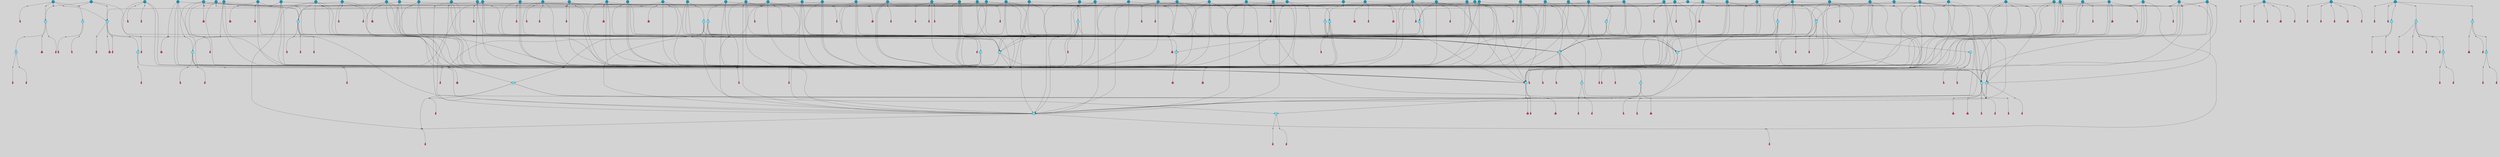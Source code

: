 // File exported with GEGELATI v1.3.1
// On the 2024-04-08 17:51:49
// With the File::TPGGraphDotExporter
digraph{
	graph[pad = "0.212, 0.055" bgcolor = lightgray]
	node[shape=circle style = filled label = ""]
		T3 [fillcolor="#66ddff"]
		T4 [fillcolor="#66ddff"]
		T7 [fillcolor="#66ddff"]
		T11 [fillcolor="#66ddff"]
		T24 [fillcolor="#66ddff"]
		T54 [fillcolor="#66ddff"]
		T164 [fillcolor="#66ddff"]
		T207 [fillcolor="#66ddff"]
		T250 [fillcolor="#66ddff"]
		T264 [fillcolor="#66ddff"]
		T311 [fillcolor="#66ddff"]
		T317 [fillcolor="#66ddff"]
		T318 [fillcolor="#66ddff"]
		T365 [fillcolor="#66ddff"]
		T455 [fillcolor="#66ddff"]
		T601 [fillcolor="#66ddff"]
		T630 [fillcolor="#66ddff"]
		T321 [fillcolor="#1199bb"]
		T662 [fillcolor="#66ddff"]
		T663 [fillcolor="#66ddff"]
		T668 [fillcolor="#66ddff"]
		T714 [fillcolor="#1199bb"]
		T717 [fillcolor="#1199bb"]
		T776 [fillcolor="#1199bb"]
		T797 [fillcolor="#1199bb"]
		T801 [fillcolor="#1199bb"]
		T807 [fillcolor="#66ddff"]
		T816 [fillcolor="#1199bb"]
		T821 [fillcolor="#66ddff"]
		T826 [fillcolor="#1199bb"]
		T827 [fillcolor="#1199bb"]
		T831 [fillcolor="#1199bb"]
		T834 [fillcolor="#1199bb"]
		T837 [fillcolor="#1199bb"]
		T839 [fillcolor="#1199bb"]
		T842 [fillcolor="#1199bb"]
		T853 [fillcolor="#66ddff"]
		T863 [fillcolor="#1199bb"]
		T865 [fillcolor="#1199bb"]
		T867 [fillcolor="#1199bb"]
		T874 [fillcolor="#1199bb"]
		T877 [fillcolor="#1199bb"]
		T879 [fillcolor="#1199bb"]
		T880 [fillcolor="#1199bb"]
		T884 [fillcolor="#1199bb"]
		T887 [fillcolor="#1199bb"]
		T897 [fillcolor="#1199bb"]
		T899 [fillcolor="#1199bb"]
		T900 [fillcolor="#1199bb"]
		T901 [fillcolor="#1199bb"]
		T903 [fillcolor="#1199bb"]
		T904 [fillcolor="#1199bb"]
		T905 [fillcolor="#1199bb"]
		T906 [fillcolor="#1199bb"]
		T908 [fillcolor="#1199bb"]
		T909 [fillcolor="#66ddff"]
		T911 [fillcolor="#1199bb"]
		T913 [fillcolor="#1199bb"]
		T914 [fillcolor="#1199bb"]
		T915 [fillcolor="#66ddff"]
		T916 [fillcolor="#66ddff"]
		T917 [fillcolor="#66ddff"]
		T918 [fillcolor="#66ddff"]
		T919 [fillcolor="#66ddff"]
		T921 [fillcolor="#1199bb"]
		T922 [fillcolor="#1199bb"]
		T927 [fillcolor="#1199bb"]
		T928 [fillcolor="#1199bb"]
		T929 [fillcolor="#1199bb"]
		T930 [fillcolor="#1199bb"]
		T932 [fillcolor="#1199bb"]
		T933 [fillcolor="#1199bb"]
		T934 [fillcolor="#1199bb"]
		T935 [fillcolor="#1199bb"]
		T936 [fillcolor="#1199bb"]
		T937 [fillcolor="#1199bb"]
		T938 [fillcolor="#1199bb"]
		T939 [fillcolor="#1199bb"]
		T940 [fillcolor="#1199bb"]
		T941 [fillcolor="#1199bb"]
		T942 [fillcolor="#1199bb"]
		T943 [fillcolor="#1199bb"]
		T944 [fillcolor="#66ddff"]
		T946 [fillcolor="#1199bb"]
		T947 [fillcolor="#1199bb"]
		T950 [fillcolor="#1199bb"]
		T951 [fillcolor="#1199bb"]
		T952 [fillcolor="#1199bb"]
		T954 [fillcolor="#1199bb"]
		T955 [fillcolor="#1199bb"]
		T956 [fillcolor="#1199bb"]
		T959 [fillcolor="#1199bb"]
		T960 [fillcolor="#1199bb"]
		T961 [fillcolor="#1199bb"]
		T962 [fillcolor="#1199bb"]
		T963 [fillcolor="#1199bb"]
		T964 [fillcolor="#1199bb"]
		T965 [fillcolor="#1199bb"]
		T966 [fillcolor="#1199bb"]
		T968 [fillcolor="#1199bb"]
		T969 [fillcolor="#66ddff"]
		T970 [fillcolor="#66ddff"]
		T971 [fillcolor="#66ddff"]
		T972 [fillcolor="#66ddff"]
		T973 [fillcolor="#66ddff"]
		T974 [fillcolor="#1199bb"]
		T975 [fillcolor="#1199bb"]
		T976 [fillcolor="#1199bb"]
		T977 [fillcolor="#1199bb"]
		T979 [fillcolor="#1199bb"]
		T980 [fillcolor="#1199bb"]
		T981 [fillcolor="#1199bb"]
		T982 [fillcolor="#1199bb"]
		T983 [fillcolor="#1199bb"]
		T984 [fillcolor="#1199bb"]
		T985 [fillcolor="#1199bb"]
		P14134 [fillcolor="#cccccc" shape=point] //6|
		I14134 [shape=box style=invis label="6|1&2|6#1|7&#92;n10|7&2|0#1|5&#92;n9|4&0|1#2|2&#92;n8|6&0|0#1|0&#92;n"]
		P14134 -> I14134[style=invis]
		A9427 [fillcolor="#ff3366" shape=box margin=0.03 width=0 height=0 label="3"]
		T3 -> P14134 -> A9427
		P14135 [fillcolor="#cccccc" shape=point] //3|
		I14135 [shape=box style=invis label="7|6&2|4#0|2&#92;n10|3&2|7#1|4&#92;n11|6&0|4#0|1&#92;n7|1&0|0#2|6&#92;n7|6&0|3#2|6&#92;n4|0&2|6#0|1&#92;n4|4&2|5#0|2&#92;n4|6&0|4#2|7&#92;n10|0&2|3#1|5&#92;n2|6&0|5#0|2&#92;n1|0&2|3#0|7&#92;n1|6&2|0#0|5&#92;n6|2&0|1#0|7&#92;n9|2&0|3#2|7&#92;n5|3&0|6#0|6&#92;n1|7&2|5#2|3&#92;n8|1&2|7#0|6&#92;n1|0&2|5#2|1&#92;n7|1&2|2#2|5&#92;n7|4&2|6#0|3&#92;n"]
		P14135 -> I14135[style=invis]
		A9428 [fillcolor="#ff3366" shape=box margin=0.03 width=0 height=0 label="4"]
		T3 -> P14135 -> A9428
		P14136 [fillcolor="#cccccc" shape=point] //7|
		I14136 [shape=box style=invis label="0|2&2|4#2|6&#92;n5|3&0|6#0|1&#92;n4|7&2|6#0|5&#92;n7|6&0|7#0|5&#92;n10|7&2|2#1|1&#92;n"]
		P14136 -> I14136[style=invis]
		A9429 [fillcolor="#ff3366" shape=box margin=0.03 width=0 height=0 label="4"]
		T4 -> P14136 -> A9429
		P14137 [fillcolor="#cccccc" shape=point] //0|
		I14137 [shape=box style=invis label="2|5&0|1#0|6&#92;n6|1&2|2#2|7&#92;n8|0&0|3#1|4&#92;n4|3&2|5#2|4&#92;n8|1&2|4#0|0&#92;n6|6&0|1#2|6&#92;n11|7&2|4#2|5&#92;n6|2&2|4#0|2&#92;n8|5&2|4#2|4&#92;n2|1&2|1#2|2&#92;n2|7&2|5#2|6&#92;n9|7&0|5#0|4&#92;n1|2&0|5#2|6&#92;n4|2&2|3#2|7&#92;n3|3&2|1#0|2&#92;n"]
		P14137 -> I14137[style=invis]
		A9430 [fillcolor="#ff3366" shape=box margin=0.03 width=0 height=0 label="5"]
		T4 -> P14137 -> A9430
		P14138 [fillcolor="#cccccc" shape=point] //-3|
		I14138 [shape=box style=invis label="1|6&2|7#0|7&#92;n10|2&0|7#1|3&#92;n9|6&2|7#2|2&#92;n5|3&0|7#0|7&#92;n1|6&2|3#0|0&#92;n2|3&2|3#2|2&#92;n5|1&2|6#0|6&#92;n"]
		P14138 -> I14138[style=invis]
		A9431 [fillcolor="#ff3366" shape=box margin=0.03 width=0 height=0 label="7"]
		T7 -> P14138 -> A9431
		P14139 [fillcolor="#cccccc" shape=point] //5|
		I14139 [shape=box style=invis label="0|5&2|3#0|1&#92;n0|6&2|1#2|4&#92;n6|2&2|6#0|7&#92;n7|4&0|3#0|1&#92;n5|4&0|7#1|6&#92;n9|1&0|5#2|2&#92;n6|3&2|3#1|7&#92;n11|7&2|4#1|6&#92;n2|5&0|1#0|0&#92;n4|7&0|0#0|2&#92;n6|2&0|6#0|0&#92;n2|1&2|6#2|4&#92;n10|0&2|0#1|0&#92;n6|6&2|4#0|6&#92;n"]
		P14139 -> I14139[style=invis]
		A9432 [fillcolor="#ff3366" shape=box margin=0.03 width=0 height=0 label="8"]
		T7 -> P14139 -> A9432
		P14140 [fillcolor="#cccccc" shape=point] //6|
		I14140 [shape=box style=invis label="3|0&2|7#2|2&#92;n3|2&0|4#2|5&#92;n5|1&0|2#1|0&#92;n8|7&0|1#2|0&#92;n8|5&0|3#0|6&#92;n0|2&0|2#2|3&#92;n1|5&2|5#0|5&#92;n5|6&0|6#0|7&#92;n6|7&0|0#2|6&#92;n1|2&2|3#0|0&#92;n7|7&2|3#0|4&#92;n0|7&2|7#0|6&#92;n1|0&2|2#2|7&#92;n4|4&0|1#0|0&#92;n"]
		P14140 -> I14140[style=invis]
		A9433 [fillcolor="#ff3366" shape=box margin=0.03 width=0 height=0 label="11"]
		T11 -> P14140 -> A9433
		P14141 [fillcolor="#cccccc" shape=point] //-4|
		I14141 [shape=box style=invis label="4|1&0|4#2|6&#92;n1|2&2|2#2|0&#92;n1|2&2|0#0|6&#92;n8|4&2|3#2|5&#92;n5|5&2|1#1|0&#92;n"]
		P14141 -> I14141[style=invis]
		A9434 [fillcolor="#ff3366" shape=box margin=0.03 width=0 height=0 label="12"]
		T11 -> P14141 -> A9434
		P14142 [fillcolor="#cccccc" shape=point] //-3|
		I14142 [shape=box style=invis label="8|1&2|3#0|5&#92;n0|6&0|5#0|5&#92;n3|7&2|1#0|6&#92;n3|5&0|1#0|0&#92;n9|5&2|0#0|4&#92;n3|5&0|2#0|3&#92;n10|6&2|4#1|0&#92;n9|4&2|7#2|6&#92;n1|7&2|5#2|2&#92;n"]
		P14142 -> I14142[style=invis]
		A9435 [fillcolor="#ff3366" shape=box margin=0.03 width=0 height=0 label="5"]
		T4 -> P14142 -> A9435
		P14143 [fillcolor="#cccccc" shape=point] //1|
		I14143 [shape=box style=invis label="5|1&0|6#2|7&#92;n2|4&0|4#2|2&#92;n0|6&0|5#0|4&#92;n10|6&2|5#1|6&#92;n9|3&0|1#1|7&#92;n10|3&2|2#1|0&#92;n5|0&0|0#2|1&#92;n11|3&2|3#1|5&#92;n10|3&0|1#1|0&#92;n2|4&0|1#0|1&#92;n0|2&0|3#2|4&#92;n9|2&2|1#2|5&#92;n11|7&2|6#2|6&#92;n"]
		P14143 -> I14143[style=invis]
		T24 -> P14143 -> T7
		P14144 [fillcolor="#cccccc" shape=point] //5|
		I14144 [shape=box style=invis label="3|0&2|0#0|1&#92;n3|0&0|7#0|1&#92;n5|3&0|2#2|6&#92;n4|4&2|4#2|6&#92;n11|2&0|7#1|6&#92;n2|7&2|2#2|5&#92;n9|3&2|6#2|7&#92;n7|7&0|0#0|4&#92;n6|1&2|4#2|3&#92;n5|4&2|0#1|6&#92;n1|3&0|7#0|4&#92;n"]
		P14144 -> I14144[style=invis]
		A9436 [fillcolor="#ff3366" shape=box margin=0.03 width=0 height=0 label="7"]
		T24 -> P14144 -> A9436
		P14145 [fillcolor="#cccccc" shape=point] //-2|
		I14145 [shape=box style=invis label="4|1&0|4#0|3&#92;n4|2&0|5#2|0&#92;n5|5&2|6#0|5&#92;n1|4&0|1#0|2&#92;n6|3&2|7#1|5&#92;n0|4&2|0#0|3&#92;n8|5&2|5#1|2&#92;n10|7&2|7#1|1&#92;n3|4&0|0#2|1&#92;n3|6&2|5#2|5&#92;n8|3&0|1#0|7&#92;n10|0&2|7#1|3&#92;n4|1&2|4#0|1&#92;n9|3&2|0#0|4&#92;n3|6&2|0#0|4&#92;n1|2&0|6#2|1&#92;n4|0&2|1#2|2&#92;n"]
		P14145 -> I14145[style=invis]
		A9437 [fillcolor="#ff3366" shape=box margin=0.03 width=0 height=0 label="14"]
		T24 -> P14145 -> A9437
		P14146 [fillcolor="#cccccc" shape=point] //8|
		I14146 [shape=box style=invis label="9|0&0|1#2|0&#92;n10|1&2|5#1|4&#92;n8|2&2|6#0|4&#92;n2|4&2|5#2|3&#92;n4|2&2|2#0|2&#92;n7|5&0|2#0|0&#92;n8|2&2|1#1|3&#92;n8|7&0|7#2|1&#92;n1|1&0|0#0|7&#92;n5|6&2|5#1|0&#92;n6|6&2|5#0|0&#92;n11|4&0|3#2|6&#92;n4|2&2|4#0|7&#92;n5|6&0|1#2|0&#92;n11|3&0|2#0|7&#92;n"]
		P14146 -> I14146[style=invis]
		A9438 [fillcolor="#ff3366" shape=box margin=0.03 width=0 height=0 label="6"]
		T54 -> P14146 -> A9438
		T54 -> P14144
		P14147 [fillcolor="#cccccc" shape=point] //-10|
		I14147 [shape=box style=invis label="3|6&0|0#0|4&#92;n4|1&2|4#0|1&#92;n5|1&0|1#0|4&#92;n5|5&2|6#0|5&#92;n6|5&0|6#0|3&#92;n11|1&2|0#0|1&#92;n0|7&2|0#0|3&#92;n1|2&0|6#0|1&#92;n8|0&0|4#2|0&#92;n0|4&0|7#2|7&#92;n7|0&2|7#1|3&#92;n3|1&0|5#2|5&#92;n5|1&0|4#0|3&#92;n2|2&0|2#0|0&#92;n8|3&0|1#0|7&#92;n3|0&0|3#0|5&#92;n7|2&0|5#2|0&#92;n6|3&2|7#1|5&#92;n4|7&2|7#2|1&#92;n"]
		P14147 -> I14147[style=invis]
		A9439 [fillcolor="#ff3366" shape=box margin=0.03 width=0 height=0 label="14"]
		T54 -> P14147 -> A9439
		T54 -> P14139
		T164 -> P14137
		P14148 [fillcolor="#cccccc" shape=point] //-1|
		I14148 [shape=box style=invis label="6|4&0|4#2|4&#92;n4|5&2|5#2|4&#92;n9|7&2|5#0|3&#92;n3|7&2|6#0|6&#92;n8|7&0|6#0|4&#92;n2|1&2|0#0|1&#92;n8|6&0|0#2|5&#92;n2|1&0|2#0|3&#92;n6|1&0|7#2|6&#92;n6|3&0|1#1|6&#92;n5|4&2|7#0|4&#92;n0|7&0|4#2|0&#92;n11|0&2|0#2|5&#92;n3|7&2|0#2|7&#92;n8|3&2|7#1|4&#92;n5|7&0|6#0|4&#92;n0|0&2|3#2|3&#92;n5|4&2|1#0|3&#92;n0|4&0|3#2|5&#92;n"]
		P14148 -> I14148[style=invis]
		A9440 [fillcolor="#ff3366" shape=box margin=0.03 width=0 height=0 label="10"]
		T164 -> P14148 -> A9440
		P14149 [fillcolor="#cccccc" shape=point] //-7|
		I14149 [shape=box style=invis label="6|1&0|2#0|3&#92;n1|2&0|1#2|0&#92;n10|3&2|2#1|1&#92;n0|1&0|2#0|7&#92;n4|6&2|7#2|4&#92;n6|0&2|7#0|6&#92;n"]
		P14149 -> I14149[style=invis]
		A9441 [fillcolor="#ff3366" shape=box margin=0.03 width=0 height=0 label="7"]
		T164 -> P14149 -> A9441
		P14150 [fillcolor="#cccccc" shape=point] //-6|
		I14150 [shape=box style=invis label="11|7&0|1#0|6&#92;n3|5&0|1#0|3&#92;n1|5&0|5#0|6&#92;n1|7&2|5#2|2&#92;n0|0&0|2#2|2&#92;n4|4&0|1#0|5&#92;n6|4&2|2#0|2&#92;n0|6&2|5#0|5&#92;n0|3&2|2#2|6&#92;n"]
		P14150 -> I14150[style=invis]
		A9442 [fillcolor="#ff3366" shape=box margin=0.03 width=0 height=0 label="5"]
		T164 -> P14150 -> A9442
		P14151 [fillcolor="#cccccc" shape=point] //4|
		I14151 [shape=box style=invis label="4|3&0|6#0|3&#92;n5|7&2|3#2|2&#92;n5|6&0|7#1|2&#92;n1|4&2|6#0|3&#92;n8|4&2|1#2|5&#92;n9|5&2|4#1|4&#92;n2|4&0|5#0|7&#92;n10|0&0|6#1|3&#92;n3|0&0|6#0|2&#92;n2|7&2|7#2|6&#92;n5|2&0|5#1|5&#92;n10|4&2|5#1|7&#92;n4|0&0|4#2|4&#92;n11|1&0|4#2|6&#92;n10|6&2|0#1|4&#92;n9|7&0|3#1|4&#92;n4|5&2|7#0|6&#92;n11|5&2|6#2|3&#92;n0|3&0|5#0|1&#92;n"]
		P14151 -> I14151[style=invis]
		A9443 [fillcolor="#ff3366" shape=box margin=0.03 width=0 height=0 label="13"]
		T164 -> P14151 -> A9443
		P14152 [fillcolor="#cccccc" shape=point] //7|
		I14152 [shape=box style=invis label="7|0&2|1#2|0&#92;n9|7&2|1#1|7&#92;n8|2&0|1#1|0&#92;n6|6&0|2#1|1&#92;n2|2&0|5#0|0&#92;n5|7&0|0#2|1&#92;n5|1&2|5#1|5&#92;n4|7&2|4#2|3&#92;n10|5&2|2#1|5&#92;n1|3&2|2#2|0&#92;n10|2&2|6#1|5&#92;n"]
		P14152 -> I14152[style=invis]
		A9444 [fillcolor="#ff3366" shape=box margin=0.03 width=0 height=0 label="1"]
		T207 -> P14152 -> A9444
		P14153 [fillcolor="#cccccc" shape=point] //-3|
		I14153 [shape=box style=invis label="3|7&0|0#0|2&#92;n11|5&0|1#1|1&#92;n4|1&0|6#2|6&#92;n4|0&0|1#0|5&#92;n"]
		P14153 -> I14153[style=invis]
		T207 -> P14153 -> T24
		P14154 [fillcolor="#cccccc" shape=point] //5|
		I14154 [shape=box style=invis label="8|1&2|6#0|6&#92;n3|0&0|7#0|1&#92;n11|3&0|2#2|6&#92;n4|4&2|4#2|6&#92;n11|2&0|7#1|6&#92;n2|7&2|2#2|5&#92;n7|7&0|0#0|4&#92;n6|1&2|4#2|3&#92;n5|4&2|0#1|6&#92;n3|0&2|0#0|1&#92;n1|3&0|7#0|4&#92;n"]
		P14154 -> I14154[style=invis]
		A9445 [fillcolor="#ff3366" shape=box margin=0.03 width=0 height=0 label="7"]
		T207 -> P14154 -> A9445
		P14155 [fillcolor="#cccccc" shape=point] //5|
		I14155 [shape=box style=invis label="10|4&2|6#1|2&#92;n8|4&0|1#1|0&#92;n0|4&2|6#0|0&#92;n8|4&2|5#2|1&#92;n7|5&2|5#1|0&#92;n3|6&0|6#2|2&#92;n1|7&0|7#0|5&#92;n2|0&0|7#2|4&#92;n9|4&2|6#2|7&#92;n2|6&2|2#0|0&#92;n11|7&2|7#0|7&#92;n5|5&0|0#0|1&#92;n10|1&0|0#1|0&#92;n7|3&0|1#2|5&#92;n9|2&2|7#1|5&#92;n9|0&2|5#1|2&#92;n1|6&2|4#2|2&#92;n3|3&2|2#0|7&#92;n1|6&2|0#0|0&#92;n6|4&2|6#1|0&#92;n"]
		P14155 -> I14155[style=invis]
		A9446 [fillcolor="#ff3366" shape=box margin=0.03 width=0 height=0 label="1"]
		T207 -> P14155 -> A9446
		P14156 [fillcolor="#cccccc" shape=point] //7|
		I14156 [shape=box style=invis label="6|1&2|6#2|7&#92;n7|0&2|4#2|3&#92;n3|3&0|7#0|6&#92;n5|4&0|2#2|4&#92;n8|5&2|6#2|7&#92;n0|0&2|3#0|3&#92;n5|4&2|4#2|6&#92;n"]
		P14156 -> I14156[style=invis]
		T207 -> P14156 -> T4
		P14157 [fillcolor="#cccccc" shape=point] //8|
		I14157 [shape=box style=invis label="5|4&2|1#1|0&#92;n3|0&0|3#2|0&#92;n3|7&2|2#0|6&#92;n6|6&0|2#2|4&#92;n0|0&0|2#0|6&#92;n"]
		P14157 -> I14157[style=invis]
		T250 -> P14157 -> T164
		P14158 [fillcolor="#cccccc" shape=point] //5|
		I14158 [shape=box style=invis label="3|0&2|0#2|1&#92;n3|0&0|7#0|1&#92;n5|3&0|2#2|6&#92;n4|4&2|4#2|6&#92;n5|4&2|0#1|6&#92;n2|7&2|2#2|5&#92;n1|3&0|7#0|4&#92;n11|6&2|2#0|7&#92;n7|7&0|0#0|4&#92;n6|1&2|4#2|3&#92;n11|0&0|7#1|6&#92;n9|3&2|6#2|7&#92;n"]
		P14158 -> I14158[style=invis]
		A9447 [fillcolor="#ff3366" shape=box margin=0.03 width=0 height=0 label="7"]
		T250 -> P14158 -> A9447
		P14159 [fillcolor="#cccccc" shape=point] //7|
		I14159 [shape=box style=invis label="7|4&2|7#0|4&#92;n4|6&0|1#2|5&#92;n2|1&2|3#0|0&#92;n4|3&2|0#0|1&#92;n0|0&2|7#2|7&#92;n7|7&0|5#2|3&#92;n5|0&2|1#2|2&#92;n10|0&0|4#1|2&#92;n4|4&0|7#0|0&#92;n6|7&0|2#0|1&#92;n1|4&2|5#0|4&#92;n"]
		P14159 -> I14159[style=invis]
		A9448 [fillcolor="#ff3366" shape=box margin=0.03 width=0 height=0 label="0"]
		T250 -> P14159 -> A9448
		T250 -> P14144
		P14160 [fillcolor="#cccccc" shape=point] //10|
		I14160 [shape=box style=invis label="6|1&2|4#2|3&#92;n3|0&0|7#0|1&#92;n5|3&0|2#2|6&#92;n4|4&0|4#2|6&#92;n5|4&2|0#1|6&#92;n10|5&0|6#1|5&#92;n2|5&2|1#2|2&#92;n1|3&0|7#0|4&#92;n3|0&2|0#0|1&#92;n11|2&0|5#1|6&#92;n9|3&2|6#2|7&#92;n7|7&0|0#0|4&#92;n"]
		P14160 -> I14160[style=invis]
		A9449 [fillcolor="#ff3366" shape=box margin=0.03 width=0 height=0 label="7"]
		T250 -> P14160 -> A9449
		P14161 [fillcolor="#cccccc" shape=point] //-2|
		I14161 [shape=box style=invis label="11|7&2|0#1|7&#92;n4|3&0|1#2|5&#92;n0|4&2|4#2|7&#92;n1|6&0|0#0|4&#92;n4|0&0|0#0|5&#92;n0|6&2|3#2|0&#92;n9|6&2|5#1|3&#92;n0|7&2|1#2|5&#92;n4|4&0|5#0|1&#92;n10|4&0|0#1|0&#92;n"]
		P14161 -> I14161[style=invis]
		A9450 [fillcolor="#ff3366" shape=box margin=0.03 width=0 height=0 label="12"]
		T264 -> P14161 -> A9450
		P14162 [fillcolor="#cccccc" shape=point] //-3|
		I14162 [shape=box style=invis label="7|2&2|4#0|2&#92;n4|1&2|6#0|1&#92;n11|6&0|4#0|1&#92;n7|1&0|0#2|6&#92;n6|2&0|1#0|7&#92;n10|3&2|7#1|4&#92;n3|5&2|3#0|1&#92;n4|4&2|5#0|2&#92;n4|6&0|4#2|7&#92;n2|5&0|5#0|2&#92;n10|0&2|3#1|4&#92;n0|1&2|7#0|6&#92;n7|6&0|3#2|6&#92;n1|3&0|6#2|0&#92;n5|3&0|6#0|6&#92;n1|4&2|5#2|3&#92;n1|6&2|0#0|5&#92;n9|2&0|3#2|7&#92;n7|1&2|2#2|5&#92;n"]
		P14162 -> I14162[style=invis]
		T264 -> P14162 -> T207
		P14163 [fillcolor="#cccccc" shape=point] //2|
		I14163 [shape=box style=invis label="4|1&0|4#2|6&#92;n5|5&2|1#1|0&#92;n1|0&2|0#0|6&#92;n8|4&2|3#2|5&#92;n"]
		P14163 -> I14163[style=invis]
		T264 -> P14163 -> T11
		P14164 [fillcolor="#cccccc" shape=point] //2|
		I14164 [shape=box style=invis label="11|0&2|3#0|7&#92;n10|4&2|5#1|6&#92;n4|7&0|2#2|3&#92;n6|0&2|6#0|6&#92;n9|0&0|7#0|5&#92;n7|2&2|4#1|2&#92;n5|1&2|6#2|7&#92;n"]
		P14164 -> I14164[style=invis]
		T311 -> P14164 -> T7
		P14165 [fillcolor="#cccccc" shape=point] //5|
		I14165 [shape=box style=invis label="5|4&2|0#1|6&#92;n3|0&0|7#0|1&#92;n5|3&0|2#2|6&#92;n11|2&0|7#1|6&#92;n2|7&2|2#2|5&#92;n9|3&2|6#2|7&#92;n7|7&0|0#0|4&#92;n6|1&2|4#2|3&#92;n3|0&2|0#0|1&#92;n1|3&2|7#0|4&#92;n"]
		P14165 -> I14165[style=invis]
		A9451 [fillcolor="#ff3366" shape=box margin=0.03 width=0 height=0 label="7"]
		T311 -> P14165 -> A9451
		T311 -> P14161
		P14166 [fillcolor="#cccccc" shape=point] //-1|
		I14166 [shape=box style=invis label="1|7&2|1#0|6&#92;n8|1&2|3#0|5&#92;n10|6&2|7#1|0&#92;n1|7&2|5#0|2&#92;n0|3&0|3#2|2&#92;n3|5&0|1#0|0&#92;n3|5&0|2#0|3&#92;n1|5&2|0#0|4&#92;n5|7&2|2#2|5&#92;n4|0&2|3#0|3&#92;n"]
		P14166 -> I14166[style=invis]
		T311 -> P14166 -> T3
		P14167 [fillcolor="#cccccc" shape=point] //2|
		I14167 [shape=box style=invis label="4|1&0|5#0|1&#92;n6|4&0|7#2|4&#92;n10|5&2|6#1|4&#92;n9|2&0|4#2|3&#92;n6|2&2|3#1|7&#92;n8|1&0|2#0|3&#92;n4|0&2|0#0|1&#92;n"]
		P14167 -> I14167[style=invis]
		T311 -> P14167 -> T54
		P14168 [fillcolor="#cccccc" shape=point] //7|
		I14168 [shape=box style=invis label="9|6&2|6#1|3&#92;n9|7&2|0#1|7&#92;n3|0&2|0#0|0&#92;n1|6&0|0#0|4&#92;n7|4&0|3#0|1&#92;n"]
		P14168 -> I14168[style=invis]
		A9452 [fillcolor="#ff3366" shape=box margin=0.03 width=0 height=0 label="12"]
		T318 -> P14168 -> A9452
		P14169 [fillcolor="#cccccc" shape=point] //-9|
		I14169 [shape=box style=invis label="7|1&0|0#2|6&#92;n1|6&0|4#2|7&#92;n7|6&2|4#0|2&#92;n10|7&2|1#1|3&#92;n7|6&0|3#2|6&#92;n4|0&2|2#2|1&#92;n1|0&0|5#2|3&#92;n6|1&2|6#1|1&#92;n7|4&2|6#1|0&#92;n9|5&0|1#0|2&#92;n9|2&0|3#0|7&#92;n6|0&2|7#0|6&#92;n10|5&2|3#1|5&#92;n10|0&2|7#1|4&#92;n1|0&2|3#0|7&#92;n5|2&0|6#0|6&#92;n2|6&0|1#0|2&#92;n7|4&2|5#0|3&#92;n3|6&2|4#0|5&#92;n1|6&2|0#0|5&#92;n"]
		P14169 -> I14169[style=invis]
		A9453 [fillcolor="#ff3366" shape=box margin=0.03 width=0 height=0 label="4"]
		T318 -> P14169 -> A9453
		P14170 [fillcolor="#cccccc" shape=point] //-7|
		I14170 [shape=box style=invis label="9|1&2|7#2|1&#92;n7|0&2|0#2|7&#92;n2|3&2|3#2|2&#92;n8|5&2|1#0|3&#92;n5|5&0|7#0|1&#92;n1|6&2|7#0|7&#92;n10|2&0|7#1|3&#92;n6|4&2|2#2|4&#92;n0|6&2|5#0|2&#92;n"]
		P14170 -> I14170[style=invis]
		A9454 [fillcolor="#ff3366" shape=box margin=0.03 width=0 height=0 label="7"]
		T318 -> P14170 -> A9454
		P14171 [fillcolor="#cccccc" shape=point] //3|
		I14171 [shape=box style=invis label="7|6&2|4#0|2&#92;n10|3&2|7#1|4&#92;n11|6&0|4#0|1&#92;n7|1&0|0#2|6&#92;n7|6&0|3#2|6&#92;n4|0&2|6#0|1&#92;n4|4&2|5#0|2&#92;n4|6&0|4#2|7&#92;n10|0&2|3#1|5&#92;n2|6&0|5#0|2&#92;n1|0&2|3#0|7&#92;n1|6&2|0#0|5&#92;n6|2&0|1#0|7&#92;n9|2&0|3#2|7&#92;n5|3&0|6#0|6&#92;n1|7&2|5#2|3&#92;n8|1&2|7#0|6&#92;n1|0&2|5#2|1&#92;n7|1&2|2#2|5&#92;n7|4&2|6#0|3&#92;n"]
		P14171 -> I14171[style=invis]
		A9455 [fillcolor="#ff3366" shape=box margin=0.03 width=0 height=0 label="4"]
		T317 -> P14171 -> A9455
		P14172 [fillcolor="#cccccc" shape=point] //6|
		I14172 [shape=box style=invis label="6|1&2|6#1|7&#92;n10|7&2|0#1|5&#92;n9|4&0|1#2|2&#92;n8|6&0|0#1|0&#92;n"]
		P14172 -> I14172[style=invis]
		A9456 [fillcolor="#ff3366" shape=box margin=0.03 width=0 height=0 label="3"]
		T317 -> P14172 -> A9456
		P14173 [fillcolor="#cccccc" shape=point] //-9|
		I14173 [shape=box style=invis label="11|5&0|0#2|6&#92;n8|5&2|3#2|1&#92;n7|1&0|6#1|3&#92;n11|4&0|2#0|1&#92;n9|0&2|7#1|6&#92;n10|1&0|3#1|6&#92;n0|3&0|4#2|5&#92;n5|7&2|3#1|6&#92;n2|0&2|1#0|7&#92;n"]
		P14173 -> I14173[style=invis]
		A9457 [fillcolor="#ff3366" shape=box margin=0.03 width=0 height=0 label="2"]
		T318 -> P14173 -> A9457
		P14174 [fillcolor="#cccccc" shape=point] //-1|
		I14174 [shape=box style=invis label="1|7&2|1#0|6&#92;n8|1&2|3#0|5&#92;n10|6&2|7#1|0&#92;n1|7&2|5#0|2&#92;n0|3&0|3#2|2&#92;n3|5&0|1#0|0&#92;n3|5&0|2#0|3&#92;n1|5&2|0#0|4&#92;n5|7&2|2#2|5&#92;n4|0&2|3#0|3&#92;n"]
		P14174 -> I14174[style=invis]
		T318 -> P14174 -> T317
		P14175 [fillcolor="#cccccc" shape=point] //2|
		I14175 [shape=box style=invis label="11|2&2|1#2|2&#92;n0|1&0|0#0|6&#92;n9|2&0|4#2|2&#92;n9|7&2|0#0|0&#92;n4|5&0|6#2|7&#92;n6|7&0|2#0|1&#92;n5|6&0|2#1|0&#92;n11|6&2|1#2|1&#92;n11|0&0|0#2|3&#92;n8|4&0|7#1|1&#92;n11|3&0|7#1|6&#92;n9|2&2|1#2|5&#92;n11|7&0|2#0|2&#92;n"]
		P14175 -> I14175[style=invis]
		T365 -> P14175 -> T3
		P14176 [fillcolor="#cccccc" shape=point] //4|
		I14176 [shape=box style=invis label="7|1&0|6#0|1&#92;n6|7&2|7#1|7&#92;n10|1&2|1#1|1&#92;n9|6&2|2#1|4&#92;n4|7&0|4#2|2&#92;n9|6&0|5#1|1&#92;n10|0&2|6#1|6&#92;n5|1&0|1#2|3&#92;n10|1&0|5#1|0&#92;n3|4&2|3#0|0&#92;n8|2&0|5#2|4&#92;n1|6&2|0#0|0&#92;n2|3&0|1#2|6&#92;n5|2&2|2#1|6&#92;n2|2&0|1#2|1&#92;n3|1&2|7#0|3&#92;n6|7&2|3#0|4&#92;n"]
		P14176 -> I14176[style=invis]
		A9458 [fillcolor="#ff3366" shape=box margin=0.03 width=0 height=0 label="10"]
		T365 -> P14176 -> A9458
		P14177 [fillcolor="#cccccc" shape=point] //3|
		I14177 [shape=box style=invis label="4|7&0|7#2|7&#92;n11|5&2|6#0|2&#92;n5|5&2|6#2|0&#92;n3|2&0|6#0|3&#92;n10|2&2|5#1|5&#92;n9|4&2|3#1|5&#92;n2|5&2|7#2|4&#92;n11|3&2|5#1|0&#92;n7|0&0|7#2|1&#92;n1|2&0|5#0|1&#92;n"]
		P14177 -> I14177[style=invis]
		A9459 [fillcolor="#ff3366" shape=box margin=0.03 width=0 height=0 label="5"]
		T365 -> P14177 -> A9459
		P14178 [fillcolor="#cccccc" shape=point] //2|
		I14178 [shape=box style=invis label="9|0&0|7#0|5&#92;n10|4&2|5#1|6&#92;n4|7&0|2#2|3&#92;n6|0&2|6#0|6&#92;n11|0&2|3#0|7&#92;n7|0&2|4#1|2&#92;n6|3&2|6#2|1&#92;n5|1&2|6#2|7&#92;n"]
		P14178 -> I14178[style=invis]
		T455 -> P14178 -> T7
		T455 -> P14167
		P14179 [fillcolor="#cccccc" shape=point] //4|
		I14179 [shape=box style=invis label="6|0&2|6#0|7&#92;n11|2&0|3#1|2&#92;n11|3&0|7#1|5&#92;n10|4&2|6#1|6&#92;n1|0&2|7#0|6&#92;n4|4&2|6#0|2&#92;n4|7&0|2#2|3&#92;n1|7&0|4#2|3&#92;n9|0&0|7#0|0&#92;n"]
		P14179 -> I14179[style=invis]
		T455 -> P14179 -> T7
		P14180 [fillcolor="#cccccc" shape=point] //-3|
		I14180 [shape=box style=invis label="6|1&0|5#0|3&#92;n10|0&2|7#1|6&#92;n0|1&0|2#0|7&#92;n6|2&0|3#2|7&#92;n4|6&2|7#2|4&#92;n"]
		P14180 -> I14180[style=invis]
		A9460 [fillcolor="#ff3366" shape=box margin=0.03 width=0 height=0 label="7"]
		T455 -> P14180 -> A9460
		P14181 [fillcolor="#cccccc" shape=point] //7|
		I14181 [shape=box style=invis label="10|5&0|6#1|7&#92;n4|3&2|6#0|3&#92;n8|4&0|6#1|2&#92;n3|0&2|0#2|3&#92;n5|6&2|3#0|4&#92;n0|7&2|1#0|5&#92;n8|7&2|2#2|5&#92;n9|1&0|0#1|0&#92;n10|1&2|1#1|4&#92;n3|3&2|7#0|4&#92;n5|2&2|3#0|4&#92;n2|0&2|6#2|2&#92;n1|7&0|1#0|7&#92;n"]
		P14181 -> I14181[style=invis]
		T455 -> P14181 -> T365
		P14182 [fillcolor="#cccccc" shape=point] //-4|
		I14182 [shape=box style=invis label="10|6&2|6#1|6&#92;n7|7&2|4#0|2&#92;n4|1&2|6#0|1&#92;n10|3&2|7#1|4&#92;n3|6&0|4#0|5&#92;n2|5&0|5#0|2&#92;n4|6&0|4#0|1&#92;n3|5&2|3#0|1&#92;n4|4&2|5#0|2&#92;n9|2&0|3#2|7&#92;n10|0&2|3#1|4&#92;n7|1&0|0#2|6&#92;n4|6&0|4#2|7&#92;n1|7&0|2#2|4&#92;n1|7&0|6#2|0&#92;n5|3&0|6#0|5&#92;n7|6&0|3#2|6&#92;n1|6&2|0#0|5&#92;n1|4&2|5#2|3&#92;n7|1&2|2#2|5&#92;n"]
		P14182 -> I14182[style=invis]
		T601 -> P14182 -> T207
		T601 -> P14163
		P14183 [fillcolor="#cccccc" shape=point] //3|
		I14183 [shape=box style=invis label="7|2&0|2#2|4&#92;n0|4&0|6#2|7&#92;n9|0&0|1#2|2&#92;n8|6&0|0#1|0&#92;n"]
		P14183 -> I14183[style=invis]
		A9461 [fillcolor="#ff3366" shape=box margin=0.03 width=0 height=0 label="3"]
		T601 -> P14183 -> A9461
		P14184 [fillcolor="#cccccc" shape=point] //6|
		I14184 [shape=box style=invis label="4|4&0|7#2|7&#92;n10|6&0|1#1|3&#92;n7|5&0|2#0|7&#92;n10|7&0|1#1|5&#92;n9|0&2|1#1|0&#92;n"]
		P14184 -> I14184[style=invis]
		A9462 [fillcolor="#ff3366" shape=box margin=0.03 width=0 height=0 label="7"]
		T630 -> P14184 -> A9462
		P14185 [fillcolor="#cccccc" shape=point] //2|
		I14185 [shape=box style=invis label="0|2&2|6#2|6&#92;n7|0&2|7#1|7&#92;n10|7&0|5#1|6&#92;n0|5&2|7#0|4&#92;n3|1&0|1#2|6&#92;n4|7&0|2#0|6&#92;n"]
		P14185 -> I14185[style=invis]
		T630 -> P14185 -> T164
		T630 -> P14181
		P14186 [fillcolor="#cccccc" shape=point] //7|
		I14186 [shape=box style=invis label="0|3&2|7#2|1&#92;n3|7&0|1#0|3&#92;n3|1&0|3#2|1&#92;n5|0&0|0#0|2&#92;n9|0&2|2#0|7&#92;n2|5&2|6#0|0&#92;n9|4&2|7#2|6&#92;n8|4&2|6#0|2&#92;n9|5&2|1#0|2&#92;n8|1&2|5#0|5&#92;n9|5&2|0#2|4&#92;n11|2&0|3#0|4&#92;n"]
		P14186 -> I14186[style=invis]
		A9463 [fillcolor="#ff3366" shape=box margin=0.03 width=0 height=0 label="5"]
		T630 -> P14186 -> A9463
		T321 -> P14168
		T321 -> P14169
		P14187 [fillcolor="#cccccc" shape=point] //-7|
		I14187 [shape=box style=invis label="9|5&2|0#2|6&#92;n11|4&0|6#0|1&#92;n0|3&0|4#2|5&#92;n8|5&2|3#2|1&#92;n9|0&2|7#1|6&#92;n2|0&2|1#0|5&#92;n5|7&2|3#1|6&#92;n4|1&0|5#2|6&#92;n0|1&2|3#0|2&#92;n10|3&2|1#1|7&#92;n"]
		P14187 -> I14187[style=invis]
		T321 -> P14187 -> T250
		T321 -> P14186
		T321 -> P14181
		P14188 [fillcolor="#cccccc" shape=point] //7|
		I14188 [shape=box style=invis label="7|4&2|1#2|4&#92;n1|1&2|1#0|4&#92;n10|3&0|3#1|2&#92;n8|0&0|4#1|2&#92;n7|6&0|5#0|5&#92;n0|0&2|7#2|7&#92;n6|7&0|2#0|6&#92;n4|3&2|0#0|1&#92;n4|6&0|7#2|5&#92;n7|4&2|7#0|4&#92;n2|0&2|0#2|6&#92;n8|3&0|6#1|5&#92;n"]
		P14188 -> I14188[style=invis]
		A9464 [fillcolor="#ff3366" shape=box margin=0.03 width=0 height=0 label="0"]
		T663 -> P14188 -> A9464
		P14189 [fillcolor="#cccccc" shape=point] //6|
		I14189 [shape=box style=invis label="6|1&2|6#1|7&#92;n10|7&2|0#1|5&#92;n9|4&0|1#2|2&#92;n8|6&0|0#1|0&#92;n"]
		P14189 -> I14189[style=invis]
		A9465 [fillcolor="#ff3366" shape=box margin=0.03 width=0 height=0 label="3"]
		T662 -> P14189 -> A9465
		P14190 [fillcolor="#cccccc" shape=point] //-1|
		I14190 [shape=box style=invis label="1|7&2|1#0|6&#92;n8|1&2|3#0|5&#92;n10|6&2|7#1|0&#92;n1|7&2|5#0|2&#92;n0|3&0|3#2|2&#92;n3|5&0|1#0|0&#92;n3|5&0|2#0|3&#92;n1|5&2|0#0|4&#92;n5|7&2|2#2|5&#92;n4|0&2|3#0|3&#92;n"]
		P14190 -> I14190[style=invis]
		T663 -> P14190 -> T662
		P14191 [fillcolor="#cccccc" shape=point] //7|
		I14191 [shape=box style=invis label="9|6&2|6#1|3&#92;n9|7&2|0#1|7&#92;n3|0&2|0#0|0&#92;n1|6&0|0#0|4&#92;n7|4&0|3#0|1&#92;n"]
		P14191 -> I14191[style=invis]
		A9466 [fillcolor="#ff3366" shape=box margin=0.03 width=0 height=0 label="12"]
		T663 -> P14191 -> A9466
		P14192 [fillcolor="#cccccc" shape=point] //-9|
		I14192 [shape=box style=invis label="11|5&0|0#2|6&#92;n8|5&2|3#2|1&#92;n7|1&0|6#1|3&#92;n11|4&0|2#0|1&#92;n9|0&2|7#1|6&#92;n10|1&0|3#1|6&#92;n0|3&0|4#2|5&#92;n5|7&2|3#1|6&#92;n2|0&2|1#0|7&#92;n"]
		P14192 -> I14192[style=invis]
		A9467 [fillcolor="#ff3366" shape=box margin=0.03 width=0 height=0 label="2"]
		T663 -> P14192 -> A9467
		P14193 [fillcolor="#cccccc" shape=point] //3|
		I14193 [shape=box style=invis label="7|6&2|4#0|2&#92;n10|3&2|7#1|4&#92;n11|6&0|4#0|1&#92;n7|1&0|0#2|6&#92;n7|6&0|3#2|6&#92;n4|0&2|6#0|1&#92;n4|4&2|5#0|2&#92;n4|6&0|4#2|7&#92;n10|0&2|3#1|5&#92;n2|6&0|5#0|2&#92;n1|0&2|3#0|7&#92;n1|6&2|0#0|5&#92;n6|2&0|1#0|7&#92;n9|2&0|3#2|7&#92;n5|3&0|6#0|6&#92;n1|7&2|5#2|3&#92;n8|1&2|7#0|6&#92;n1|0&2|5#2|1&#92;n7|1&2|2#2|5&#92;n7|4&2|6#0|3&#92;n"]
		P14193 -> I14193[style=invis]
		A9468 [fillcolor="#ff3366" shape=box margin=0.03 width=0 height=0 label="4"]
		T662 -> P14193 -> A9468
		P14194 [fillcolor="#cccccc" shape=point] //-2|
		I14194 [shape=box style=invis label="9|1&2|7#2|1&#92;n10|2&2|2#1|6&#92;n7|0&2|6#2|7&#92;n10|2&0|7#1|3&#92;n2|3&2|3#2|2&#92;n5|5&0|7#1|1&#92;n1|6&2|7#0|7&#92;n8|5&2|1#0|3&#92;n0|6&2|5#0|2&#92;n"]
		P14194 -> I14194[style=invis]
		A9469 [fillcolor="#ff3366" shape=box margin=0.03 width=0 height=0 label="7"]
		T663 -> P14194 -> A9469
		P14195 [fillcolor="#cccccc" shape=point] //-5|
		I14195 [shape=box style=invis label="0|7&0|6#2|1&#92;n3|5&0|7#2|7&#92;n1|0&0|7#0|4&#92;n0|5&0|3#2|4&#92;n2|1&2|4#0|4&#92;n6|5&2|4#1|4&#92;n11|7&2|2#2|2&#92;n"]
		P14195 -> I14195[style=invis]
		T668 -> P14195 -> T7
		P14196 [fillcolor="#cccccc" shape=point] //-2|
		I14196 [shape=box style=invis label="9|0&2|5#0|2&#92;n3|4&2|2#2|2&#92;n11|5&2|5#2|7&#92;n3|5&2|2#0|3&#92;n0|0&2|1#0|0&#92;n"]
		P14196 -> I14196[style=invis]
		A9470 [fillcolor="#ff3366" shape=box margin=0.03 width=0 height=0 label="7"]
		T668 -> P14196 -> A9470
		T668 -> P14181
		T668 -> P14163
		P14197 [fillcolor="#cccccc" shape=point] //2|
		I14197 [shape=box style=invis label="2|3&2|0#0|4&#92;n7|1&0|6#0|1&#92;n11|7&2|7#1|7&#92;n5|1&0|1#2|3&#92;n6|6&0|0#1|7&#92;n6|4&2|6#0|0&#92;n2|2&0|1#2|1&#92;n9|0&2|7#0|5&#92;n2|3&0|1#2|6&#92;n8|2&0|5#0|4&#92;n0|1&2|1#0|1&#92;n8|5&2|1#2|2&#92;n5|2&2|2#1|6&#92;n6|7&2|3#0|4&#92;n10|0&2|6#1|6&#92;n10|1&2|6#1|3&#92;n"]
		P14197 -> I14197[style=invis]
		T714 -> P14197 -> T668
		P14198 [fillcolor="#cccccc" shape=point] //6|
		I14198 [shape=box style=invis label="8|7&0|0#0|5&#92;n4|6&2|1#2|4&#92;n7|2&2|3#2|7&#92;n6|0&0|0#0|0&#92;n5|0&2|2#0|6&#92;n"]
		P14198 -> I14198[style=invis]
		T714 -> P14198 -> T630
		T714 -> P14181
		T714 -> P14181
		P14199 [fillcolor="#cccccc" shape=point] //-1|
		I14199 [shape=box style=invis label="0|7&2|6#2|1&#92;n8|3&0|5#2|5&#92;n3|5&0|7#2|7&#92;n2|1&2|4#0|4&#92;n0|5&0|3#2|4&#92;n1|0&0|7#0|4&#92;n6|5&2|4#1|4&#92;n11|7&2|2#2|2&#92;n"]
		P14199 -> I14199[style=invis]
		T714 -> P14199 -> T7
		P14200 [fillcolor="#cccccc" shape=point] //5|
		I14200 [shape=box style=invis label="9|4&2|3#1|3&#92;n0|4&2|4#0|5&#92;n6|1&2|6#2|5&#92;n4|0&0|5#2|0&#92;n"]
		P14200 -> I14200[style=invis]
		A9471 [fillcolor="#ff3366" shape=box margin=0.03 width=0 height=0 label="7"]
		T717 -> P14200 -> A9471
		P14201 [fillcolor="#cccccc" shape=point] //7|
		I14201 [shape=box style=invis label="7|4&2|1#2|4&#92;n1|1&2|1#0|4&#92;n10|3&0|3#1|2&#92;n8|0&0|4#1|2&#92;n7|6&0|5#0|5&#92;n0|0&2|7#2|7&#92;n6|7&0|2#0|6&#92;n4|3&2|0#0|1&#92;n4|6&0|7#2|5&#92;n7|4&2|7#0|4&#92;n2|0&2|0#2|6&#92;n8|3&0|6#1|5&#92;n"]
		P14201 -> I14201[style=invis]
		A9472 [fillcolor="#ff3366" shape=box margin=0.03 width=0 height=0 label="0"]
		T717 -> P14201 -> A9472
		P14202 [fillcolor="#cccccc" shape=point] //-9|
		I14202 [shape=box style=invis label="11|5&0|0#2|6&#92;n8|5&2|3#2|1&#92;n7|1&0|6#1|3&#92;n11|4&0|2#0|1&#92;n9|0&2|7#1|6&#92;n10|1&0|3#1|6&#92;n0|3&0|4#2|5&#92;n5|7&2|3#1|6&#92;n2|0&2|1#0|7&#92;n"]
		P14202 -> I14202[style=invis]
		A9473 [fillcolor="#ff3366" shape=box margin=0.03 width=0 height=0 label="2"]
		T717 -> P14202 -> A9473
		P14203 [fillcolor="#cccccc" shape=point] //10|
		I14203 [shape=box style=invis label="7|3&0|3#0|1&#92;n9|6&2|6#1|3&#92;n7|6&0|1#1|5&#92;n1|6&0|3#0|5&#92;n4|6&2|0#0|6&#92;n3|0&2|4#0|0&#92;n"]
		P14203 -> I14203[style=invis]
		A9474 [fillcolor="#ff3366" shape=box margin=0.03 width=0 height=0 label="12"]
		T717 -> P14203 -> A9474
		P14204 [fillcolor="#cccccc" shape=point] //-6|
		I14204 [shape=box style=invis label="5|5&0|7#1|1&#92;n10|2&2|2#1|6&#92;n7|0&2|6#2|7&#92;n10|2&0|7#1|3&#92;n10|0&2|6#1|0&#92;n8|5&2|1#0|6&#92;n11|2&2|1#0|4&#92;n"]
		P14204 -> I14204[style=invis]
		A9475 [fillcolor="#ff3366" shape=box margin=0.03 width=0 height=0 label="7"]
		T717 -> P14204 -> A9475
		P14205 [fillcolor="#cccccc" shape=point] //3|
		I14205 [shape=box style=invis label="7|1&0|0#2|6&#92;n1|6&0|4#0|7&#92;n7|6&2|4#0|2&#92;n10|7&2|1#1|3&#92;n9|2&0|3#0|7&#92;n4|0&2|2#2|1&#92;n9|5&0|1#0|2&#92;n1|7&0|3#2|0&#92;n6|1&2|6#1|1&#92;n7|4&2|6#1|0&#92;n1|0&0|5#2|3&#92;n7|6&0|3#2|6&#92;n6|0&2|7#0|6&#92;n10|5&2|3#1|5&#92;n10|0&2|7#1|4&#92;n5|2&0|6#0|6&#92;n2|6&0|1#0|2&#92;n7|4&2|5#0|3&#92;n5|6&2|4#0|5&#92;n1|6&2|0#0|5&#92;n"]
		P14205 -> I14205[style=invis]
		A9476 [fillcolor="#ff3366" shape=box margin=0.03 width=0 height=0 label="4"]
		T776 -> P14205 -> A9476
		T776 -> P14187
		T776 -> P14181
		T776 -> P14191
		T776 -> P14139
		T797 -> P14185
		P14206 [fillcolor="#cccccc" shape=point] //-5|
		I14206 [shape=box style=invis label="3|0&2|0#0|2&#92;n4|4&2|4#2|6&#92;n9|0&2|6#2|7&#92;n1|4&0|1#0|4&#92;n3|0&0|7#0|1&#92;n8|7&2|2#2|5&#92;n5|4&2|0#1|6&#92;n5|3&0|2#2|6&#92;n6|1&2|4#2|3&#92;n7|7&0|0#0|4&#92;n1|3&0|2#0|4&#92;n"]
		P14206 -> I14206[style=invis]
		A9477 [fillcolor="#ff3366" shape=box margin=0.03 width=0 height=0 label="7"]
		T797 -> P14206 -> A9477
		P14207 [fillcolor="#cccccc" shape=point] //9|
		I14207 [shape=box style=invis label="6|0&0|6#2|0&#92;n7|1&2|5#1|2&#92;n1|6&2|3#0|7&#92;n4|2&0|7#0|1&#92;n"]
		P14207 -> I14207[style=invis]
		A9478 [fillcolor="#ff3366" shape=box margin=0.03 width=0 height=0 label="2"]
		T797 -> P14207 -> A9478
		P14208 [fillcolor="#cccccc" shape=point] //2|
		I14208 [shape=box style=invis label="0|2&2|6#2|6&#92;n0|2&0|3#2|0&#92;n1|7&0|5#2|6&#92;n0|5&2|7#0|4&#92;n3|0&2|7#0|7&#92;n3|1&0|1#2|6&#92;n4|7&0|2#0|6&#92;n"]
		P14208 -> I14208[style=invis]
		T797 -> P14208 -> T164
		T797 -> P14181
		T801 -> P14199
		T801 -> P14181
		P14209 [fillcolor="#cccccc" shape=point] //-6|
		I14209 [shape=box style=invis label="6|2&2|7#0|5&#92;n6|4&2|2#0|2&#92;n1|7&2|5#2|2&#92;n0|0&0|2#2|2&#92;n8|3&2|2#2|6&#92;n3|2&0|1#0|3&#92;n0|4&2|7#2|6&#92;n4|4&0|1#2|5&#92;n0|6&2|5#0|5&#92;n4|5&0|3#0|5&#92;n11|7&0|1#0|1&#92;n"]
		P14209 -> I14209[style=invis]
		A9479 [fillcolor="#ff3366" shape=box margin=0.03 width=0 height=0 label="5"]
		T801 -> P14209 -> A9479
		P14210 [fillcolor="#cccccc" shape=point] //0|
		I14210 [shape=box style=invis label="9|3&2|3#2|3&#92;n0|3&2|3#0|3&#92;n11|5&0|6#2|7&#92;n6|1&2|6#0|6&#92;n11|6&2|7#0|1&#92;n1|7&0|7#2|0&#92;n8|6&2|0#0|7&#92;n4|0&0|3#2|5&#92;n7|0&2|4#1|2&#92;n6|1&2|0#0|7&#92;n"]
		P14210 -> I14210[style=invis]
		T801 -> P14210 -> T663
		T801 -> P14181
		P14211 [fillcolor="#cccccc" shape=point] //4|
		I14211 [shape=box style=invis label="1|7&0|1#0|7&#92;n0|7&2|1#0|5&#92;n8|4&0|6#1|2&#92;n3|0&2|0#2|3&#92;n5|6&2|3#0|4&#92;n4|3&2|6#0|3&#92;n3|3&2|7#0|2&#92;n9|0&0|0#1|0&#92;n5|2&2|3#0|4&#92;n2|0&2|6#2|6&#92;n10|5&0|6#1|7&#92;n"]
		P14211 -> I14211[style=invis]
		T807 -> P14211 -> T365
		P14212 [fillcolor="#cccccc" shape=point] //3|
		I14212 [shape=box style=invis label="11|2&0|3#0|4&#92;n8|1&2|5#0|5&#92;n3|0&2|7#0|7&#92;n8|3&2|1#0|1&#92;n9|0&2|2#0|7&#92;n9|6&0|1#0|2&#92;n2|5&0|6#0|0&#92;n5|0&0|0#0|2&#92;n4|2&0|5#2|3&#92;n9|7&2|7#0|6&#92;n8|7&0|3#2|7&#92;n7|1&2|4#2|5&#92;n9|5&2|0#2|4&#92;n7|2&0|4#1|5&#92;n"]
		P14212 -> I14212[style=invis]
		A9480 [fillcolor="#ff3366" shape=box margin=0.03 width=0 height=0 label="5"]
		T807 -> P14212 -> A9480
		P14213 [fillcolor="#cccccc" shape=point] //6|
		I14213 [shape=box style=invis label="7|7&0|2#2|6&#92;n3|0&0|7#2|4&#92;n5|7&0|5#0|4&#92;n5|5&0|0#0|7&#92;n11|7&2|2#2|3&#92;n"]
		P14213 -> I14213[style=invis]
		A9481 [fillcolor="#ff3366" shape=box margin=0.03 width=0 height=0 label="3"]
		T807 -> P14213 -> A9481
		T807 -> P14141
		T807 -> P14181
		P14214 [fillcolor="#cccccc" shape=point] //5|
		I14214 [shape=box style=invis label="9|4&2|3#1|3&#92;n0|4&2|4#0|5&#92;n6|1&2|6#2|5&#92;n4|0&0|5#2|0&#92;n"]
		P14214 -> I14214[style=invis]
		A9482 [fillcolor="#ff3366" shape=box margin=0.03 width=0 height=0 label="7"]
		T816 -> P14214 -> A9482
		P14215 [fillcolor="#cccccc" shape=point] //7|
		I14215 [shape=box style=invis label="7|4&2|1#2|4&#92;n1|1&2|1#0|4&#92;n10|3&0|3#1|2&#92;n8|0&0|4#1|2&#92;n7|6&0|5#0|5&#92;n0|0&2|7#2|7&#92;n6|7&0|2#0|6&#92;n4|3&2|0#0|1&#92;n4|6&0|7#2|5&#92;n7|4&2|7#0|4&#92;n2|0&2|0#2|6&#92;n8|3&0|6#1|5&#92;n"]
		P14215 -> I14215[style=invis]
		A9483 [fillcolor="#ff3366" shape=box margin=0.03 width=0 height=0 label="0"]
		T816 -> P14215 -> A9483
		P14216 [fillcolor="#cccccc" shape=point] //-9|
		I14216 [shape=box style=invis label="11|5&0|0#2|6&#92;n8|5&2|3#2|1&#92;n7|1&0|6#1|3&#92;n11|4&0|2#0|1&#92;n9|0&2|7#1|6&#92;n10|1&0|3#1|6&#92;n0|3&0|4#2|5&#92;n5|7&2|3#1|6&#92;n2|0&2|1#0|7&#92;n"]
		P14216 -> I14216[style=invis]
		A9484 [fillcolor="#ff3366" shape=box margin=0.03 width=0 height=0 label="2"]
		T816 -> P14216 -> A9484
		P14217 [fillcolor="#cccccc" shape=point] //10|
		I14217 [shape=box style=invis label="7|3&0|3#0|1&#92;n9|6&2|6#1|3&#92;n7|6&0|1#1|5&#92;n1|6&0|3#0|5&#92;n4|6&2|0#0|6&#92;n3|0&2|4#0|0&#92;n"]
		P14217 -> I14217[style=invis]
		A9485 [fillcolor="#ff3366" shape=box margin=0.03 width=0 height=0 label="12"]
		T816 -> P14217 -> A9485
		P14218 [fillcolor="#cccccc" shape=point] //-6|
		I14218 [shape=box style=invis label="5|5&0|7#1|1&#92;n10|2&2|2#1|6&#92;n7|0&2|6#2|7&#92;n10|2&0|7#1|3&#92;n10|0&2|6#1|0&#92;n8|5&2|1#0|6&#92;n11|2&2|1#0|4&#92;n"]
		P14218 -> I14218[style=invis]
		A9486 [fillcolor="#ff3366" shape=box margin=0.03 width=0 height=0 label="7"]
		T816 -> P14218 -> A9486
		T821 -> P14181
		T821 -> P14199
		T821 -> P14185
		P14219 [fillcolor="#cccccc" shape=point] //-10|
		I14219 [shape=box style=invis label="10|6&2|5#1|6&#92;n9|3&0|1#1|7&#92;n2|4&0|1#0|1&#92;n11|3&0|7#1|6&#92;n6|7&2|0#2|6&#92;n3|0&2|0#2|3&#92;n8|0&0|0#0|1&#92;n0|6&0|7#0|4&#92;n5|1&0|6#2|7&#92;n"]
		P14219 -> I14219[style=invis]
		T821 -> P14219 -> T7
		P14220 [fillcolor="#cccccc" shape=point] //8|
		I14220 [shape=box style=invis label="3|5&2|0#2|4&#92;n6|0&2|5#0|6&#92;n8|5&0|2#0|1&#92;n"]
		P14220 -> I14220[style=invis]
		A9487 [fillcolor="#ff3366" shape=box margin=0.03 width=0 height=0 label="5"]
		T821 -> P14220 -> A9487
		T826 -> P14185
		T826 -> P14206
		P14221 [fillcolor="#cccccc" shape=point] //-6|
		I14221 [shape=box style=invis label="11|5&2|0#0|0&#92;n4|7&0|2#0|6&#92;n0|2&2|6#2|6&#92;n7|3&0|6#1|4&#92;n1|7&0|5#2|6&#92;n0|5&2|7#0|4&#92;n3|1&0|3#2|6&#92;n8|0&2|7#0|7&#92;n1|2&0|3#2|0&#92;n"]
		P14221 -> I14221[style=invis]
		T826 -> P14221 -> T164
		T826 -> P14181
		P14222 [fillcolor="#cccccc" shape=point] //3|
		I14222 [shape=box style=invis label="1|4&2|1#0|4&#92;n4|5&0|0#0|0&#92;n8|2&2|7#0|6&#92;n0|3&0|4#2|6&#92;n6|1&2|5#0|0&#92;n7|4&2|1#0|1&#92;n1|0&0|3#0|3&#92;n11|6&2|4#2|4&#92;n"]
		P14222 -> I14222[style=invis]
		T826 -> P14222 -> T4
		T827 -> P14181
		P14223 [fillcolor="#cccccc" shape=point] //1|
		I14223 [shape=box style=invis label="7|1&0|6#0|1&#92;n6|7&2|7#1|7&#92;n10|1&2|1#1|1&#92;n9|6&2|2#1|4&#92;n4|7&0|4#2|2&#92;n9|6&0|5#1|1&#92;n10|0&2|6#1|6&#92;n5|1&0|1#2|3&#92;n10|1&0|5#1|0&#92;n9|0&0|0#0|1&#92;n3|4&2|3#0|0&#92;n5|2&2|2#1|6&#92;n1|6&2|0#0|0&#92;n2|3&0|0#2|6&#92;n8|2&0|5#2|4&#92;n2|2&0|1#2|1&#92;n3|1&2|7#0|3&#92;n6|7&2|3#0|4&#92;n"]
		P14223 -> I14223[style=invis]
		A9488 [fillcolor="#ff3366" shape=box margin=0.03 width=0 height=0 label="10"]
		T827 -> P14223 -> A9488
		T827 -> P14199
		T827 -> P14187
		P14224 [fillcolor="#cccccc" shape=point] //-2|
		I14224 [shape=box style=invis label="9|4&0|1#2|2&#92;n3|7&2|1#0|5&#92;n8|0&2|2#0|4&#92;n7|1&0|3#0|5&#92;n6|1&0|3#2|7&#92;n2|7&0|0#2|1&#92;n7|6&0|2#0|3&#92;n10|0&0|0#1|4&#92;n"]
		P14224 -> I14224[style=invis]
		A9489 [fillcolor="#ff3366" shape=box margin=0.03 width=0 height=0 label="3"]
		T827 -> P14224 -> A9489
		P14225 [fillcolor="#cccccc" shape=point] //-4|
		I14225 [shape=box style=invis label="7|2&2|4#0|2&#92;n4|1&2|6#0|1&#92;n0|1&2|7#0|6&#92;n6|2&0|1#0|7&#92;n10|3&2|7#1|4&#92;n3|5&2|3#0|1&#92;n4|4&2|5#0|2&#92;n4|6&0|4#2|7&#92;n2|5&0|5#0|2&#92;n10|0&2|3#1|4&#92;n11|6&0|4#0|1&#92;n7|6&0|3#2|6&#92;n1|3&0|6#2|0&#92;n5|3&0|6#0|6&#92;n1|4&2|5#2|3&#92;n1|1&2|0#0|5&#92;n9|2&0|3#2|7&#92;n7|1&2|2#2|5&#92;n"]
		P14225 -> I14225[style=invis]
		T831 -> P14225 -> T207
		T831 -> P14163
		P14226 [fillcolor="#cccccc" shape=point] //5|
		I14226 [shape=box style=invis label="3|0&2|0#0|2&#92;n4|4&2|4#2|6&#92;n3|0&0|7#0|5&#92;n1|6&2|4#2|0&#92;n5|4&2|0#1|6&#92;n6|1&2|4#0|3&#92;n7|7&0|0#0|4&#92;n1|4&0|1#0|4&#92;n5|3&0|2#2|6&#92;n1|3&0|2#0|4&#92;n"]
		P14226 -> I14226[style=invis]
		A9490 [fillcolor="#ff3366" shape=box margin=0.03 width=0 height=0 label="7"]
		T831 -> P14226 -> A9490
		P14227 [fillcolor="#cccccc" shape=point] //-3|
		I14227 [shape=box style=invis label="6|4&0|3#1|1&#92;n0|0&0|6#2|2&#92;n10|6&2|6#1|4&#92;n0|2&2|7#0|0&#92;n10|7&0|5#1|2&#92;n7|5&0|1#0|3&#92;n7|1&0|7#0|7&#92;n3|5&0|0#2|5&#92;n"]
		P14227 -> I14227[style=invis]
		T834 -> P14227 -> T164
		P14228 [fillcolor="#cccccc" shape=point] //-10|
		I14228 [shape=box style=invis label="1|3&2|4#0|2&#92;n5|4&0|3#0|2&#92;n4|7&2|2#2|7&#92;n11|6&0|2#2|1&#92;n0|0&2|6#0|4&#92;n"]
		P14228 -> I14228[style=invis]
		A9491 [fillcolor="#ff3366" shape=box margin=0.03 width=0 height=0 label="3"]
		T834 -> P14228 -> A9491
		P14229 [fillcolor="#cccccc" shape=point] //6|
		I14229 [shape=box style=invis label="10|5&0|6#1|7&#92;n4|3&2|6#0|3&#92;n8|4&0|6#1|2&#92;n3|0&2|0#2|3&#92;n5|6&2|3#0|4&#92;n0|7&2|1#0|5&#92;n8|7&2|2#2|5&#92;n5|2&2|3#0|4&#92;n10|1&2|1#1|4&#92;n3|3&2|7#0|4&#92;n9|1&0|0#1|0&#92;n6|0&2|6#2|2&#92;n1|7&0|1#0|7&#92;n"]
		P14229 -> I14229[style=invis]
		T834 -> P14229 -> T365
		P14230 [fillcolor="#cccccc" shape=point] //7|
		I14230 [shape=box style=invis label="5|5&2|0#2|6&#92;n5|0&0|4#2|5&#92;n4|1&0|5#2|6&#92;n5|3&2|3#1|6&#92;n8|1&0|3#2|6&#92;n0|3&0|4#2|5&#92;n9|0&2|7#1|6&#92;n2|0&2|1#0|5&#92;n4|6&2|0#2|3&#92;n11|4&2|6#0|1&#92;n0|1&2|3#0|2&#92;n10|3&2|1#1|7&#92;n"]
		P14230 -> I14230[style=invis]
		T834 -> P14230 -> T250
		T834 -> P14181
		T837 -> P14199
		P14231 [fillcolor="#cccccc" shape=point] //-6|
		I14231 [shape=box style=invis label="10|5&0|6#1|7&#92;n1|1&2|1#0|4&#92;n4|4&2|7#2|2&#92;n3|0&2|7#0|4&#92;n0|7&2|1#0|5&#92;n8|7&2|2#2|5&#92;n3|0&2|0#2|3&#92;n9|1&0|0#1|0&#92;n5|6&2|3#0|4&#92;n2|0&0|7#0|7&#92;n8|4&0|6#1|2&#92;n"]
		P14231 -> I14231[style=invis]
		T837 -> P14231 -> T365
		T837 -> P14210
		T837 -> P14181
		P14232 [fillcolor="#cccccc" shape=point] //-3|
		I14232 [shape=box style=invis label="9|3&2|3#2|3&#92;n0|3&2|3#0|3&#92;n1|7&0|7#2|0&#92;n6|1&2|6#0|6&#92;n11|5&0|6#2|7&#92;n8|6&2|0#0|7&#92;n4|0&0|3#2|5&#92;n7|0&2|4#1|5&#92;n6|1&2|0#0|7&#92;n"]
		P14232 -> I14232[style=invis]
		T837 -> P14232 -> T663
		T839 -> P14185
		P14233 [fillcolor="#cccccc" shape=point] //-9|
		I14233 [shape=box style=invis label="1|7&0|5#2|6&#92;n11|5&2|0#0|0&#92;n7|7&0|6#1|4&#92;n4|7&0|2#0|6&#92;n0|5&2|7#0|4&#92;n3|1&0|3#2|6&#92;n8|0&2|2#0|7&#92;n1|2&0|3#2|0&#92;n"]
		P14233 -> I14233[style=invis]
		T839 -> P14233 -> T164
		T839 -> P14181
		P14234 [fillcolor="#cccccc" shape=point] //3|
		I14234 [shape=box style=invis label="6|1&2|5#0|0&#92;n4|5&0|0#0|4&#92;n0|3&0|4#2|6&#92;n1|4&2|1#0|4&#92;n2|0&2|0#0|6&#92;n1|7&2|4#0|4&#92;n1|0&0|3#0|3&#92;n11|6&2|4#2|4&#92;n"]
		P14234 -> I14234[style=invis]
		T839 -> P14234 -> T4
		P14235 [fillcolor="#cccccc" shape=point] //4|
		I14235 [shape=box style=invis label="2|3&0|0#2|5&#92;n0|4&0|7#0|5&#92;n4|1&0|0#2|3&#92;n3|7&0|3#0|4&#92;n11|1&0|2#2|7&#92;n1|0&2|6#2|3&#92;n5|2&2|1#2|0&#92;n5|1&0|2#1|3&#92;n7|1&0|6#0|5&#92;n1|7&0|3#2|0&#92;n1|5&0|0#2|3&#92;n10|7&2|7#1|4&#92;n9|6&2|5#1|5&#92;n9|0&2|4#2|7&#92;n4|3&0|4#2|0&#92;n0|1&2|1#2|7&#92;n10|3&0|7#1|7&#92;n3|4&2|5#0|0&#92;n"]
		P14235 -> I14235[style=invis]
		T839 -> P14235 -> T7
		T842 -> P14168
		P14236 [fillcolor="#cccccc" shape=point] //8|
		I14236 [shape=box style=invis label="7|1&0|0#2|6&#92;n1|6&0|4#2|7&#92;n7|6&2|0#0|2&#92;n10|7&2|1#1|3&#92;n7|6&0|3#2|6&#92;n4|0&2|2#2|1&#92;n1|0&0|5#2|3&#92;n6|1&2|6#1|1&#92;n7|4&2|6#1|0&#92;n9|5&0|1#0|2&#92;n7|4&2|5#0|3&#92;n6|0&2|7#0|6&#92;n10|5&2|3#1|5&#92;n10|0&2|7#1|4&#92;n1|0&2|3#0|7&#92;n5|2&0|6#0|6&#92;n2|6&0|1#0|2&#92;n9|2&0|3#0|7&#92;n3|6&2|4#0|5&#92;n1|6&2|0#0|5&#92;n"]
		P14236 -> I14236[style=invis]
		A9492 [fillcolor="#ff3366" shape=box margin=0.03 width=0 height=0 label="4"]
		T842 -> P14236 -> A9492
		P14237 [fillcolor="#cccccc" shape=point] //-5|
		I14237 [shape=box style=invis label="6|1&2|4#1|3&#92;n3|0&0|7#0|1&#92;n1|4&0|1#0|4&#92;n10|4&0|1#1|7&#92;n5|5&0|2#2|6&#92;n5|4&2|0#1|6&#92;n8|2&2|2#2|5&#92;n4|4&2|4#2|6&#92;n3|0&2|6#0|2&#92;n7|7&0|0#0|4&#92;n1|3&0|2#0|4&#92;n"]
		P14237 -> I14237[style=invis]
		A9493 [fillcolor="#ff3366" shape=box margin=0.03 width=0 height=0 label="7"]
		T842 -> P14237 -> A9493
		T842 -> P14181
		T842 -> P14180
		T853 -> P14181
		T853 -> P14227
		T853 -> P14183
		P14238 [fillcolor="#cccccc" shape=point] //-2|
		I14238 [shape=box style=invis label="5|4&0|4#2|5&#92;n2|0&0|0#0|6&#92;n5|4&0|2#1|1&#92;n11|6&2|7#2|4&#92;n6|7&0|2#1|0&#92;n1|4&2|1#0|4&#92;n4|5&0|0#0|6&#92;n1|0&2|3#0|3&#92;n0|0&2|0#2|5&#92;n1|7&2|4#2|4&#92;n6|1&2|5#0|1&#92;n"]
		P14238 -> I14238[style=invis]
		T853 -> P14238 -> T4
		T853 -> P14181
		P14239 [fillcolor="#cccccc" shape=point] //-7|
		I14239 [shape=box style=invis label="10|0&2|0#1|5&#92;n4|7&2|6#2|0&#92;n3|1&0|7#2|7&#92;n"]
		P14239 -> I14239[style=invis]
		T863 -> P14239 -> T311
		P14240 [fillcolor="#cccccc" shape=point] //-10|
		I14240 [shape=box style=invis label="7|0&2|6#1|2&#92;n11|5&0|0#2|6&#92;n10|1&0|3#1|6&#92;n11|1&0|2#0|3&#92;n4|1&0|6#0|0&#92;n"]
		P14240 -> I14240[style=invis]
		T863 -> P14240 -> T630
		P14241 [fillcolor="#cccccc" shape=point] //-4|
		I14241 [shape=box style=invis label="4|0&0|6#2|4&#92;n9|1&2|7#1|3&#92;n0|0&2|6#0|1&#92;n10|7&0|2#1|7&#92;n6|7&2|4#0|7&#92;n3|6&0|2#2|3&#92;n0|2&2|2#0|6&#92;n2|1&2|6#0|6&#92;n5|6&0|5#1|6&#92;n5|6&2|5#1|1&#92;n8|4&2|5#2|6&#92;n"]
		P14241 -> I14241[style=invis]
		T863 -> P14241 -> T7
		P14242 [fillcolor="#cccccc" shape=point] //1|
		I14242 [shape=box style=invis label="8|2&2|6#1|6&#92;n10|3&0|6#1|5&#92;n9|2&0|7#0|1&#92;n6|2&2|7#0|4&#92;n2|3&2|4#0|2&#92;n11|0&2|2#0|6&#92;n2|6&2|5#2|5&#92;n1|5&0|5#0|0&#92;n7|0&2|3#1|6&#92;n0|3&0|7#2|0&#92;n9|5&2|5#2|5&#92;n0|1&0|4#2|3&#92;n10|3&2|5#1|3&#92;n7|4&0|0#2|5&#92;n6|6&2|0#2|3&#92;n0|6&0|1#0|7&#92;n2|7&2|3#2|6&#92;n10|6&2|3#1|3&#92;n6|3&0|2#0|7&#92;n"]
		P14242 -> I14242[style=invis]
		T863 -> P14242 -> T455
		T865 -> P14199
		T865 -> P14231
		T865 -> P14232
		T865 -> P14181
		P14243 [fillcolor="#cccccc" shape=point] //8|
		I14243 [shape=box style=invis label="4|7&2|5#0|5&#92;n1|5&2|6#2|5&#92;n1|1&2|6#2|6&#92;n9|2&2|1#0|4&#92;n8|7&2|6#2|7&#92;n6|0&0|6#0|2&#92;n"]
		P14243 -> I14243[style=invis]
		A9494 [fillcolor="#ff3366" shape=box margin=0.03 width=0 height=0 label="4"]
		T865 -> P14243 -> A9494
		T867 -> P14163
		P14244 [fillcolor="#cccccc" shape=point] //-2|
		I14244 [shape=box style=invis label="5|2&2|2#1|6&#92;n0|7&0|6#0|5&#92;n7|2&0|6#0|1&#92;n6|7&2|7#1|7&#92;n3|7&0|0#0|1&#92;n4|6&0|4#2|2&#92;n9|6&2|2#1|4&#92;n9|0&0|0#0|1&#92;n7|6&0|5#1|1&#92;n10|0&2|6#1|6&#92;n5|1&0|1#2|3&#92;n10|1&2|1#1|1&#92;n10|1&0|5#1|0&#92;n3|4&2|3#0|0&#92;n5|1&2|5#2|7&#92;n1|6&2|0#0|0&#92;n2|3&0|0#2|6&#92;n4|3&0|0#2|7&#92;n3|1&2|7#0|3&#92;n6|7&2|3#0|4&#92;n"]
		P14244 -> I14244[style=invis]
		A9495 [fillcolor="#ff3366" shape=box margin=0.03 width=0 height=0 label="10"]
		T867 -> P14244 -> A9495
		T867 -> P14181
		P14245 [fillcolor="#cccccc" shape=point] //-3|
		I14245 [shape=box style=invis label="0|5&2|6#0|1&#92;n0|6&2|1#2|4&#92;n6|2&2|6#0|7&#92;n7|4&0|3#0|1&#92;n5|4&0|7#1|6&#92;n9|1&0|5#2|2&#92;n6|3&2|3#1|7&#92;n10|0&2|0#1|0&#92;n4|7&0|0#0|2&#92;n6|2&0|6#0|0&#92;n2|1&2|6#2|4&#92;n2|5&0|1#0|0&#92;n6|6&2|4#0|6&#92;n"]
		P14245 -> I14245[style=invis]
		T867 -> P14245 -> T207
		P14246 [fillcolor="#cccccc" shape=point] //1|
		I14246 [shape=box style=invis label="9|5&2|0#2|6&#92;n11|4&0|6#0|5&#92;n8|5&2|3#2|1&#92;n9|5&2|7#1|6&#92;n5|7&2|3#1|6&#92;n11|0&0|4#0|0&#92;n2|0&2|1#0|5&#92;n0|1&2|3#0|2&#92;n4|1&0|5#2|6&#92;n10|3&2|1#1|7&#92;n"]
		P14246 -> I14246[style=invis]
		T867 -> P14246 -> T250
		T874 -> P14187
		P14247 [fillcolor="#cccccc" shape=point] //0|
		I14247 [shape=box style=invis label="2|0&0|5#0|1&#92;n3|0&2|0#0|0&#92;n9|7&2|0#1|7&#92;n1|6&0|0#0|1&#92;n"]
		P14247 -> I14247[style=invis]
		A9496 [fillcolor="#ff3366" shape=box margin=0.03 width=0 height=0 label="12"]
		T874 -> P14247 -> A9496
		P14248 [fillcolor="#cccccc" shape=point] //-4|
		I14248 [shape=box style=invis label="6|4&0|3#1|1&#92;n10|6&2|6#1|4&#92;n10|7&0|5#1|2&#92;n0|2&2|7#0|0&#92;n0|0&0|6#2|1&#92;n7|1&0|7#0|3&#92;n3|5&0|0#2|5&#92;n"]
		P14248 -> I14248[style=invis]
		T874 -> P14248 -> T807
		T874 -> P14185
		T874 -> P14181
		T877 -> P14197
		T877 -> P14181
		T877 -> P14199
		T877 -> P14206
		P14249 [fillcolor="#cccccc" shape=point] //9|
		I14249 [shape=box style=invis label="3|0&2|0#0|1&#92;n11|3&0|2#2|6&#92;n1|3&2|5#2|3&#92;n4|4&2|4#2|6&#92;n1|3&0|7#0|4&#92;n8|7&0|5#2|3&#92;n2|7&0|2#2|5&#92;n7|7&0|0#0|4&#92;n6|1&2|4#2|3&#92;n5|4&2|0#1|6&#92;n3|0&0|7#0|1&#92;n11|7&0|7#1|6&#92;n"]
		P14249 -> I14249[style=invis]
		A9497 [fillcolor="#ff3366" shape=box margin=0.03 width=0 height=0 label="7"]
		T877 -> P14249 -> A9497
		T879 -> P14199
		T879 -> P14232
		T879 -> P14181
		P14250 [fillcolor="#cccccc" shape=point] //5|
		I14250 [shape=box style=invis label="4|7&0|5#0|5&#92;n1|1&2|6#2|5&#92;n9|2&2|1#0|4&#92;n8|7&2|7#2|7&#92;n6|0&0|4#0|2&#92;n"]
		P14250 -> I14250[style=invis]
		A9498 [fillcolor="#ff3366" shape=box margin=0.03 width=0 height=0 label="4"]
		T879 -> P14250 -> A9498
		P14251 [fillcolor="#cccccc" shape=point] //8|
		I14251 [shape=box style=invis label="0|6&2|0#2|0&#92;n9|0&2|0#0|5&#92;n8|2&2|2#2|0&#92;n3|5&0|1#0|6&#92;n5|3&2|3#1|5&#92;n8|6&2|3#0|5&#92;n6|4&0|6#0|2&#92;n1|3&2|7#0|2&#92;n2|0&0|3#0|4&#92;n"]
		P14251 -> I14251[style=invis]
		A9499 [fillcolor="#ff3366" shape=box margin=0.03 width=0 height=0 label="9"]
		T879 -> P14251 -> A9499
		T880 -> P14187
		T880 -> P14247
		P14252 [fillcolor="#cccccc" shape=point] //6|
		I14252 [shape=box style=invis label="0|2&2|7#0|0&#92;n10|6&2|6#1|4&#92;n10|7&0|5#1|2&#92;n6|4&0|3#1|1&#92;n0|0&0|6#2|1&#92;n0|1&0|7#0|3&#92;n3|5&0|0#2|5&#92;n"]
		P14252 -> I14252[style=invis]
		T880 -> P14252 -> T807
		T880 -> P14181
		T880 -> P14198
		T884 -> P14199
		P14253 [fillcolor="#cccccc" shape=point] //-7|
		I14253 [shape=box style=invis label="3|0&0|0#0|2&#92;n3|2&2|1#0|3&#92;n0|6&2|5#0|5&#92;n4|5&2|3#0|5&#92;n6|7&2|4#0|2&#92;n4|4&0|2#2|5&#92;n0|7&2|7#2|6&#92;n6|3&2|3#0|6&#92;n9|1&2|6#1|4&#92;n"]
		P14253 -> I14253[style=invis]
		A9500 [fillcolor="#ff3366" shape=box margin=0.03 width=0 height=0 label="5"]
		T884 -> P14253 -> A9500
		T884 -> P14210
		T884 -> P14181
		P14254 [fillcolor="#cccccc" shape=point] //5|
		I14254 [shape=box style=invis label="9|4&2|3#1|3&#92;n0|4&2|4#0|5&#92;n6|1&2|6#2|5&#92;n4|0&0|5#2|0&#92;n"]
		P14254 -> I14254[style=invis]
		A9501 [fillcolor="#ff3366" shape=box margin=0.03 width=0 height=0 label="7"]
		T884 -> P14254 -> A9501
		T887 -> P14238
		T887 -> P14181
		T887 -> P14227
		P14255 [fillcolor="#cccccc" shape=point] //5|
		I14255 [shape=box style=invis label="7|1&0|0#2|6&#92;n1|6&0|4#0|7&#92;n4|1&2|4#0|6&#92;n10|7&2|1#1|3&#92;n4|0&2|2#2|1&#92;n9|5&0|1#0|2&#92;n1|7&0|3#2|0&#92;n6|1&2|6#1|1&#92;n6|6&0|7#2|6&#92;n7|4&2|6#1|0&#92;n1|0&0|5#2|3&#92;n7|6&0|3#2|6&#92;n5|0&2|7#0|6&#92;n7|6&2|4#0|2&#92;n5|2&0|6#0|6&#92;n9|5&2|3#1|5&#92;n10|0&2|7#1|4&#92;n7|4&2|5#0|3&#92;n5|6&2|4#0|5&#92;n1|6&2|0#0|5&#92;n"]
		P14255 -> I14255[style=invis]
		T887 -> P14255 -> T821
		P14256 [fillcolor="#cccccc" shape=point] //-2|
		I14256 [shape=box style=invis label="0|5&0|6#2|4&#92;n4|7&2|3#0|5&#92;n5|5&2|6#2|2&#92;n7|0&0|3#1|7&#92;n10|3&2|7#1|7&#92;n4|1&0|2#0|1&#92;n5|6&0|2#0|2&#92;n"]
		P14256 -> I14256[style=invis]
		T887 -> P14256 -> T164
		P14257 [fillcolor="#cccccc" shape=point] //-8|
		I14257 [shape=box style=invis label="7|7&2|3#1|0&#92;n0|1&0|6#2|4&#92;n10|1&2|7#1|6&#92;n11|6&2|1#0|5&#92;n7|0&0|3#1|3&#92;n0|3&2|5#2|3&#92;n3|3&2|1#0|5&#92;n11|4&0|2#1|3&#92;n"]
		P14257 -> I14257[style=invis]
		T897 -> P14257 -> T663
		T897 -> P14181
		T897 -> P14232
		T897 -> P14199
		T897 -> P14137
		T899 -> P14181
		P14258 [fillcolor="#cccccc" shape=point] //6|
		I14258 [shape=box style=invis label="5|1&0|1#2|3&#92;n3|4&2|3#0|0&#92;n4|7&0|4#2|2&#92;n9|6&0|5#1|1&#92;n10|4&2|0#1|6&#92;n8|3&0|2#1|7&#92;n1|6&2|0#0|0&#92;n6|7&2|7#1|7&#92;n10|1&0|5#1|0&#92;n9|0&0|0#0|1&#92;n9|6&2|2#1|4&#92;n5|2&2|2#1|6&#92;n10|0&2|6#1|6&#92;n2|3&2|0#2|6&#92;n8|2&2|5#2|4&#92;n2|2&0|1#2|1&#92;n3|7&2|7#0|3&#92;n6|7&2|3#0|4&#92;n"]
		P14258 -> I14258[style=invis]
		A9502 [fillcolor="#ff3366" shape=box margin=0.03 width=0 height=0 label="10"]
		T899 -> P14258 -> A9502
		T899 -> P14167
		T899 -> P14199
		T899 -> P14185
		T900 -> P14221
		T900 -> P14181
		P14259 [fillcolor="#cccccc" shape=point] //-9|
		I14259 [shape=box style=invis label="7|1&0|0#2|6&#92;n1|6&0|4#0|7&#92;n7|6&2|4#0|2&#92;n10|7&2|1#1|3&#92;n9|2&0|3#0|7&#92;n4|0&2|2#2|1&#92;n1|0&0|5#2|3&#92;n1|7&0|3#2|0&#92;n6|1&2|6#1|1&#92;n7|4&2|6#1|0&#92;n9|5&0|1#0|2&#92;n7|6&0|3#2|6&#92;n6|0&2|7#0|6&#92;n10|5&2|3#1|5&#92;n10|0&2|7#1|4&#92;n5|2&0|6#0|6&#92;n2|6&0|1#0|2&#92;n7|4&2|5#0|3&#92;n3|6&2|4#0|5&#92;n1|6&2|0#0|5&#92;n"]
		P14259 -> I14259[style=invis]
		A9503 [fillcolor="#ff3366" shape=box margin=0.03 width=0 height=0 label="4"]
		T900 -> P14259 -> A9503
		P14260 [fillcolor="#cccccc" shape=point] //8|
		I14260 [shape=box style=invis label="6|3&2|7#1|7&#92;n5|5&0|3#0|7&#92;n10|0&2|4#1|4&#92;n"]
		P14260 -> I14260[style=invis]
		T900 -> P14260 -> T207
		T900 -> P14163
		T901 -> P14210
		T901 -> P14232
		P14261 [fillcolor="#cccccc" shape=point] //-3|
		I14261 [shape=box style=invis label="11|1&0|5#0|2&#92;n3|2&2|3#0|4&#92;n0|7&2|4#0|3&#92;n5|4&0|4#0|7&#92;n0|0&0|0#2|5&#92;n8|3&2|5#0|1&#92;n"]
		P14261 -> I14261[style=invis]
		T901 -> P14261 -> T630
		T901 -> P14181
		T901 -> P14197
		P14262 [fillcolor="#cccccc" shape=point] //-9|
		I14262 [shape=box style=invis label="0|3&2|3#0|3&#92;n7|0&2|4#1|2&#92;n11|3&2|7#0|0&#92;n4|0&0|3#2|5&#92;n1|7&0|7#2|0&#92;n8|6&0|0#0|0&#92;n9|3&2|3#2|3&#92;n11|1&2|6#0|6&#92;n6|1&2|0#0|7&#92;n0|2&0|2#2|0&#92;n"]
		P14262 -> I14262[style=invis]
		T903 -> P14262 -> T663
		T903 -> P14232
		T903 -> P14181
		T903 -> P14197
		P14263 [fillcolor="#cccccc" shape=point] //-3|
		I14263 [shape=box style=invis label="8|2&2|0#0|4&#92;n6|3&0|7#1|3&#92;n4|5&0|4#2|2&#92;n4|0&2|0#0|7&#92;n0|0&2|0#0|4&#92;n3|4&0|0#0|5&#92;n1|3&2|7#2|2&#92;n10|3&2|7#1|5&#92;n10|3&0|1#1|0&#92;n10|2&0|3#1|4&#92;n5|0&0|7#0|0&#92;n6|4&2|0#1|6&#92;n"]
		P14263 -> I14263[style=invis]
		A9504 [fillcolor="#ff3366" shape=box margin=0.03 width=0 height=0 label="9"]
		T903 -> P14263 -> A9504
		T904 -> P14181
		P14264 [fillcolor="#cccccc" shape=point] //9|
		I14264 [shape=box style=invis label="9|0&2|4#2|0&#92;n10|3&0|5#1|7&#92;n2|1&2|7#0|2&#92;n"]
		P14264 -> I14264[style=invis]
		A9505 [fillcolor="#ff3366" shape=box margin=0.03 width=0 height=0 label="3"]
		T904 -> P14264 -> A9505
		T904 -> P14227
		T904 -> P14142
		P14265 [fillcolor="#cccccc" shape=point] //10|
		I14265 [shape=box style=invis label="7|3&0|3#0|1&#92;n9|6&2|6#1|3&#92;n7|6&0|1#1|5&#92;n1|6&0|3#0|5&#92;n4|6&2|0#0|6&#92;n3|0&2|4#0|0&#92;n"]
		P14265 -> I14265[style=invis]
		A9506 [fillcolor="#ff3366" shape=box margin=0.03 width=0 height=0 label="12"]
		T904 -> P14265 -> A9506
		T905 -> P14232
		P14266 [fillcolor="#cccccc" shape=point] //-7|
		I14266 [shape=box style=invis label="7|7&0|2#2|2&#92;n0|0&0|0#2|7&#92;n11|1&0|5#0|2&#92;n"]
		P14266 -> I14266[style=invis]
		T905 -> P14266 -> T630
		T905 -> P14181
		T905 -> P14197
		P14267 [fillcolor="#cccccc" shape=point] //-3|
		I14267 [shape=box style=invis label="4|1&2|6#0|1&#92;n7|2&2|4#0|2&#92;n0|1&2|7#0|6&#92;n6|2&0|1#0|7&#92;n9|3&2|6#0|5&#92;n10|3&2|7#1|1&#92;n3|5&2|3#0|1&#92;n4|4&2|5#0|2&#92;n4|6&0|4#2|7&#92;n2|5&0|5#0|2&#92;n10|0&2|3#1|4&#92;n11|6&0|4#0|1&#92;n7|6&0|3#2|6&#92;n1|3&0|6#2|0&#92;n5|3&0|6#0|6&#92;n1|4&2|5#2|3&#92;n1|1&2|0#0|5&#92;n9|2&0|3#2|7&#92;n7|1&2|2#2|5&#92;n"]
		P14267 -> I14267[style=invis]
		T905 -> P14267 -> T207
		T906 -> P14181
		P14268 [fillcolor="#cccccc" shape=point] //-5|
		I14268 [shape=box style=invis label="2|1&0|3#2|7&#92;n8|2&0|2#2|3&#92;n5|2&0|5#2|2&#92;n10|0&2|4#1|4&#92;n"]
		P14268 -> I14268[style=invis]
		T906 -> P14268 -> T853
		T906 -> P14251
		T906 -> P14210
		T908 -> P14181
		P14269 [fillcolor="#cccccc" shape=point] //6|
		I14269 [shape=box style=invis label="5|1&0|1#2|3&#92;n3|4&2|3#0|0&#92;n4|7&0|4#2|2&#92;n9|6&0|5#1|1&#92;n10|4&2|0#1|6&#92;n8|3&0|2#1|7&#92;n1|6&2|0#0|0&#92;n6|7&2|7#1|7&#92;n10|1&0|5#1|0&#92;n2|3&2|0#2|6&#92;n9|6&2|2#1|4&#92;n5|2&2|2#1|6&#92;n10|0&2|6#1|6&#92;n9|0&0|0#0|1&#92;n8|2&2|5#2|4&#92;n2|2&0|1#2|1&#92;n3|7&2|7#0|3&#92;n6|7&2|1#0|4&#92;n"]
		P14269 -> I14269[style=invis]
		A9507 [fillcolor="#ff3366" shape=box margin=0.03 width=0 height=0 label="10"]
		T908 -> P14269 -> A9507
		T908 -> P14199
		T908 -> P14185
		T908 -> P14246
		T909 -> P14240
		T909 -> P14241
		T909 -> P14242
		P14270 [fillcolor="#cccccc" shape=point] //9|
		I14270 [shape=box style=invis label="8|4&2|4#2|5&#92;n2|0&2|6#0|4&#92;n9|1&0|0#0|3&#92;n3|7&0|7#2|3&#92;n2|7&2|6#0|1&#92;n2|3&2|6#0|3&#92;n0|3&0|4#0|3&#92;n11|7&0|2#2|0&#92;n6|7&0|2#0|0&#92;n2|2&2|3#0|4&#92;n10|1&2|1#1|4&#92;n"]
		P14270 -> I14270[style=invis]
		T909 -> P14270 -> T365
		T911 -> P14205
		T911 -> P14187
		T911 -> P14181
		T911 -> P14191
		P14271 [fillcolor="#cccccc" shape=point] //10|
		I14271 [shape=box style=invis label="10|5&0|6#1|7&#92;n4|3&2|6#0|3&#92;n8|3&2|4#2|0&#92;n8|4&0|6#1|2&#92;n3|0&2|0#2|3&#92;n5|6&2|3#0|4&#92;n0|7&2|1#0|5&#92;n1|7&0|1#0|7&#92;n9|1&0|0#1|0&#92;n10|1&2|1#1|4&#92;n3|3&2|7#0|4&#92;n5|2&2|3#0|4&#92;n2|0&0|6#2|2&#92;n8|7&2|2#2|5&#92;n"]
		P14271 -> I14271[style=invis]
		T911 -> P14271 -> T365
		P14272 [fillcolor="#cccccc" shape=point] //1|
		I14272 [shape=box style=invis label="5|3&0|0#1|5&#92;n3|6&2|2#0|2&#92;n10|6&2|4#1|7&#92;n1|7&2|3#2|2&#92;n8|0&2|6#1|2&#92;n3|7&2|1#0|6&#92;n5|6&2|4#0|5&#92;n8|5&2|3#0|5&#92;n3|3&2|6#0|5&#92;n"]
		P14272 -> I14272[style=invis]
		A9508 [fillcolor="#ff3366" shape=box margin=0.03 width=0 height=0 label="5"]
		T913 -> P14272 -> A9508
		T913 -> P14181
		T913 -> P14199
		T913 -> P14187
		P14273 [fillcolor="#cccccc" shape=point] //-8|
		I14273 [shape=box style=invis label="7|1&0|0#2|6&#92;n1|6&0|4#0|7&#92;n7|6&2|4#0|2&#92;n10|7&2|1#1|3&#92;n9|2&0|3#0|7&#92;n4|0&2|2#2|1&#92;n1|0&0|5#2|3&#92;n1|7&0|3#2|0&#92;n7|4&2|5#0|3&#92;n7|4&2|6#1|0&#92;n9|5&0|1#0|2&#92;n7|6&0|3#2|7&#92;n6|0&2|7#0|6&#92;n10|5&2|3#1|5&#92;n10|0&2|7#1|4&#92;n5|2&0|6#0|6&#92;n2|6&0|1#0|2&#92;n6|1&2|6#1|1&#92;n3|6&2|4#0|5&#92;n1|6&2|0#0|5&#92;n"]
		P14273 -> I14273[style=invis]
		A9509 [fillcolor="#ff3366" shape=box margin=0.03 width=0 height=0 label="4"]
		T913 -> P14273 -> A9509
		P14274 [fillcolor="#cccccc" shape=point] //7|
		I14274 [shape=box style=invis label="9|6&2|6#1|3&#92;n9|7&2|0#1|7&#92;n3|0&2|0#0|0&#92;n1|6&0|0#0|4&#92;n7|4&0|3#0|1&#92;n"]
		P14274 -> I14274[style=invis]
		A9510 [fillcolor="#ff3366" shape=box margin=0.03 width=0 height=0 label="12"]
		T917 -> P14274 -> A9510
		P14275 [fillcolor="#cccccc" shape=point] //-9|
		I14275 [shape=box style=invis label="11|5&0|0#2|6&#92;n8|5&2|3#2|1&#92;n7|1&0|6#1|3&#92;n11|4&0|2#0|1&#92;n9|0&2|7#1|6&#92;n10|1&0|3#1|6&#92;n0|3&0|4#2|5&#92;n5|7&2|3#1|6&#92;n2|0&2|1#0|7&#92;n"]
		P14275 -> I14275[style=invis]
		A9511 [fillcolor="#ff3366" shape=box margin=0.03 width=0 height=0 label="2"]
		T917 -> P14275 -> A9511
		P14276 [fillcolor="#cccccc" shape=point] //3|
		I14276 [shape=box style=invis label="7|6&2|4#0|2&#92;n10|3&2|7#1|4&#92;n11|6&0|4#0|1&#92;n7|1&0|0#2|6&#92;n7|6&0|3#2|6&#92;n4|0&2|6#0|1&#92;n4|4&2|5#0|2&#92;n4|6&0|4#2|7&#92;n10|0&2|3#1|5&#92;n2|6&0|5#0|2&#92;n1|0&2|3#0|7&#92;n1|6&2|0#0|5&#92;n6|2&0|1#0|7&#92;n9|2&0|3#2|7&#92;n5|3&0|6#0|6&#92;n1|7&2|5#2|3&#92;n8|1&2|7#0|6&#92;n1|0&2|5#2|1&#92;n7|1&2|2#2|5&#92;n7|4&2|6#0|3&#92;n"]
		P14276 -> I14276[style=invis]
		A9512 [fillcolor="#ff3366" shape=box margin=0.03 width=0 height=0 label="4"]
		T915 -> P14276 -> A9512
		P14277 [fillcolor="#cccccc" shape=point] //6|
		I14277 [shape=box style=invis label="6|1&2|6#1|7&#92;n10|7&2|0#1|5&#92;n9|4&0|1#2|2&#92;n8|6&0|0#1|0&#92;n"]
		P14277 -> I14277[style=invis]
		A9513 [fillcolor="#ff3366" shape=box margin=0.03 width=0 height=0 label="3"]
		T915 -> P14277 -> A9513
		P14278 [fillcolor="#cccccc" shape=point] //-6|
		I14278 [shape=box style=invis label="6|2&2|7#0|5&#92;n6|4&2|2#0|2&#92;n1|7&2|5#2|2&#92;n0|0&0|2#2|2&#92;n8|3&2|2#2|6&#92;n3|2&0|1#0|3&#92;n0|4&2|7#2|6&#92;n4|4&0|1#2|5&#92;n0|6&2|5#0|5&#92;n4|5&0|3#0|5&#92;n11|7&0|1#0|1&#92;n"]
		P14278 -> I14278[style=invis]
		A9514 [fillcolor="#ff3366" shape=box margin=0.03 width=0 height=0 label="5"]
		T914 -> P14278 -> A9514
		P14279 [fillcolor="#cccccc" shape=point] //-1|
		I14279 [shape=box style=invis label="1|7&2|1#0|6&#92;n8|1&2|3#0|5&#92;n10|6&2|7#1|0&#92;n1|7&2|5#0|2&#92;n0|3&0|3#2|2&#92;n3|5&0|1#0|0&#92;n3|5&0|2#0|3&#92;n1|5&2|0#0|4&#92;n5|7&2|2#2|5&#92;n4|0&2|3#0|3&#92;n"]
		P14279 -> I14279[style=invis]
		T917 -> P14279 -> T915
		P14280 [fillcolor="#cccccc" shape=point] //7|
		I14280 [shape=box style=invis label="10|5&0|6#1|7&#92;n4|3&2|6#0|3&#92;n8|4&0|6#1|2&#92;n3|0&2|0#2|3&#92;n5|6&2|3#0|4&#92;n0|7&2|1#0|5&#92;n8|7&2|2#2|5&#92;n9|1&0|0#1|0&#92;n10|1&2|1#1|4&#92;n3|3&2|7#0|4&#92;n5|2&2|3#0|4&#92;n2|0&2|6#2|2&#92;n1|7&0|1#0|7&#92;n"]
		P14280 -> I14280[style=invis]
		T914 -> P14280 -> T916
		P14281 [fillcolor="#cccccc" shape=point] //4|
		I14281 [shape=box style=invis label="7|1&0|6#0|1&#92;n6|7&2|7#1|7&#92;n10|1&2|1#1|1&#92;n9|6&2|2#1|4&#92;n4|7&0|4#2|2&#92;n9|6&0|5#1|1&#92;n10|0&2|6#1|6&#92;n5|1&0|1#2|3&#92;n10|1&0|5#1|0&#92;n3|4&2|3#0|0&#92;n8|2&0|5#2|4&#92;n1|6&2|0#0|0&#92;n2|3&0|1#2|6&#92;n5|2&2|2#1|6&#92;n2|2&0|1#2|1&#92;n3|1&2|7#0|3&#92;n6|7&2|3#0|4&#92;n"]
		P14281 -> I14281[style=invis]
		A9515 [fillcolor="#ff3366" shape=box margin=0.03 width=0 height=0 label="10"]
		T916 -> P14281 -> A9515
		P14282 [fillcolor="#cccccc" shape=point] //3|
		I14282 [shape=box style=invis label="7|6&2|4#0|2&#92;n10|3&2|7#1|4&#92;n11|6&0|4#0|1&#92;n7|1&0|0#2|6&#92;n7|6&0|3#2|6&#92;n4|0&2|6#0|1&#92;n4|4&2|5#0|2&#92;n4|6&0|4#2|7&#92;n10|0&2|3#1|5&#92;n2|6&0|5#0|2&#92;n1|0&2|3#0|7&#92;n1|6&2|0#0|5&#92;n6|2&0|1#0|7&#92;n9|2&0|3#2|7&#92;n5|3&0|6#0|6&#92;n1|7&2|5#2|3&#92;n8|1&2|7#0|6&#92;n1|0&2|5#2|1&#92;n7|1&2|2#2|5&#92;n7|4&2|6#0|3&#92;n"]
		P14282 -> I14282[style=invis]
		A9516 [fillcolor="#ff3366" shape=box margin=0.03 width=0 height=0 label="4"]
		T918 -> P14282 -> A9516
		P14283 [fillcolor="#cccccc" shape=point] //3|
		I14283 [shape=box style=invis label="4|7&0|7#2|7&#92;n11|5&2|6#0|2&#92;n5|5&2|6#2|0&#92;n3|2&0|6#0|3&#92;n10|2&2|5#1|5&#92;n9|4&2|3#1|5&#92;n2|5&2|7#2|4&#92;n11|3&2|5#1|0&#92;n7|0&0|7#2|1&#92;n1|2&0|5#0|1&#92;n"]
		P14283 -> I14283[style=invis]
		A9517 [fillcolor="#ff3366" shape=box margin=0.03 width=0 height=0 label="5"]
		T916 -> P14283 -> A9517
		P14284 [fillcolor="#cccccc" shape=point] //7|
		I14284 [shape=box style=invis label="10|5&0|6#1|7&#92;n4|3&2|6#0|3&#92;n8|4&0|6#1|2&#92;n3|0&2|0#2|3&#92;n5|6&2|3#0|4&#92;n0|7&2|1#0|5&#92;n8|7&2|2#2|5&#92;n9|1&0|0#1|0&#92;n10|1&2|1#1|4&#92;n3|3&2|7#0|4&#92;n5|2&2|3#0|4&#92;n2|0&2|6#2|2&#92;n1|7&0|1#0|7&#92;n"]
		P14284 -> I14284[style=invis]
		T914 -> P14284 -> T916
		P14285 [fillcolor="#cccccc" shape=point] //2|
		I14285 [shape=box style=invis label="11|2&2|1#2|2&#92;n0|1&0|0#0|6&#92;n9|2&0|4#2|2&#92;n9|7&2|0#0|0&#92;n4|5&0|6#2|7&#92;n6|7&0|2#0|1&#92;n5|6&0|2#1|0&#92;n11|6&2|1#2|1&#92;n11|0&0|0#2|3&#92;n8|4&0|7#1|1&#92;n11|3&0|7#1|6&#92;n9|2&2|1#2|5&#92;n11|7&0|2#0|2&#92;n"]
		P14285 -> I14285[style=invis]
		T916 -> P14285 -> T918
		P14286 [fillcolor="#cccccc" shape=point] //-2|
		I14286 [shape=box style=invis label="9|1&2|7#2|1&#92;n10|2&2|2#1|6&#92;n7|0&2|6#2|7&#92;n10|2&0|7#1|3&#92;n2|3&2|3#2|2&#92;n5|5&0|7#1|1&#92;n1|6&2|7#0|7&#92;n8|5&2|1#0|3&#92;n0|6&2|5#0|2&#92;n"]
		P14286 -> I14286[style=invis]
		A9518 [fillcolor="#ff3366" shape=box margin=0.03 width=0 height=0 label="7"]
		T917 -> P14286 -> A9518
		P14287 [fillcolor="#cccccc" shape=point] //5|
		I14287 [shape=box style=invis label="0|5&2|3#0|1&#92;n0|6&2|1#2|4&#92;n6|2&2|6#0|7&#92;n7|4&0|3#0|1&#92;n5|4&0|7#1|6&#92;n9|1&0|5#2|2&#92;n6|3&2|3#1|7&#92;n11|7&2|4#1|6&#92;n2|5&0|1#0|0&#92;n4|7&0|0#0|2&#92;n6|2&0|6#0|0&#92;n2|1&2|6#2|4&#92;n10|0&2|0#1|0&#92;n6|6&2|4#0|6&#92;n"]
		P14287 -> I14287[style=invis]
		A9519 [fillcolor="#ff3366" shape=box margin=0.03 width=0 height=0 label="8"]
		T919 -> P14287 -> A9519
		P14288 [fillcolor="#cccccc" shape=point] //6|
		I14288 [shape=box style=invis label="6|1&2|6#1|7&#92;n10|7&2|0#1|5&#92;n9|4&0|1#2|2&#92;n8|6&0|0#1|0&#92;n"]
		P14288 -> I14288[style=invis]
		A9520 [fillcolor="#ff3366" shape=box margin=0.03 width=0 height=0 label="3"]
		T918 -> P14288 -> A9520
		P14289 [fillcolor="#cccccc" shape=point] //-1|
		I14289 [shape=box style=invis label="0|7&2|6#2|1&#92;n8|3&0|5#2|5&#92;n3|5&0|7#2|7&#92;n2|1&2|4#0|4&#92;n0|5&0|3#2|4&#92;n1|0&0|7#0|4&#92;n6|5&2|4#1|4&#92;n11|7&2|2#2|2&#92;n"]
		P14289 -> I14289[style=invis]
		T914 -> P14289 -> T919
		P14290 [fillcolor="#cccccc" shape=point] //7|
		I14290 [shape=box style=invis label="7|4&2|1#2|4&#92;n1|1&2|1#0|4&#92;n10|3&0|3#1|2&#92;n8|0&0|4#1|2&#92;n7|6&0|5#0|5&#92;n0|0&2|7#2|7&#92;n6|7&0|2#0|6&#92;n4|3&2|0#0|1&#92;n4|6&0|7#2|5&#92;n7|4&2|7#0|4&#92;n2|0&2|0#2|6&#92;n8|3&0|6#1|5&#92;n"]
		P14290 -> I14290[style=invis]
		A9521 [fillcolor="#ff3366" shape=box margin=0.03 width=0 height=0 label="0"]
		T917 -> P14290 -> A9521
		P14291 [fillcolor="#cccccc" shape=point] //-3|
		I14291 [shape=box style=invis label="1|6&2|7#0|7&#92;n10|2&0|7#1|3&#92;n9|6&2|7#2|2&#92;n5|3&0|7#0|7&#92;n1|6&2|3#0|0&#92;n2|3&2|3#2|2&#92;n5|1&2|6#0|6&#92;n"]
		P14291 -> I14291[style=invis]
		A9522 [fillcolor="#ff3366" shape=box margin=0.03 width=0 height=0 label="7"]
		T919 -> P14291 -> A9522
		P14292 [fillcolor="#cccccc" shape=point] //0|
		I14292 [shape=box style=invis label="9|3&2|3#2|3&#92;n0|3&2|3#0|3&#92;n11|5&0|6#2|7&#92;n6|1&2|6#0|6&#92;n11|6&2|7#0|1&#92;n1|7&0|7#2|0&#92;n8|6&2|0#0|7&#92;n4|0&0|3#2|5&#92;n7|0&2|4#1|2&#92;n6|1&2|0#0|7&#92;n"]
		P14292 -> I14292[style=invis]
		T914 -> P14292 -> T917
		T921 -> P14181
		P14293 [fillcolor="#cccccc" shape=point] //-6|
		I14293 [shape=box style=invis label="7|1&0|6#0|1&#92;n6|7&2|7#1|7&#92;n10|1&2|1#1|1&#92;n9|6&2|2#1|0&#92;n4|7&0|4#2|2&#92;n9|6&0|3#1|1&#92;n8|2&0|5#2|4&#92;n5|1&0|1#2|3&#92;n10|1&0|5#1|0&#92;n9|0&0|0#0|1&#92;n6|7&2|3#0|4&#92;n5|2&2|2#1|6&#92;n1|6&2|0#0|0&#92;n2|2&2|4#2|4&#92;n2|3&0|0#2|6&#92;n10|0&2|6#1|6&#92;n2|2&0|1#2|1&#92;n3|1&2|7#0|3&#92;n3|4&2|3#0|0&#92;n"]
		P14293 -> I14293[style=invis]
		A9523 [fillcolor="#ff3366" shape=box margin=0.03 width=0 height=0 label="10"]
		T921 -> P14293 -> A9523
		T921 -> P14199
		P14294 [fillcolor="#cccccc" shape=point] //-9|
		I14294 [shape=box style=invis label="4|1&0|0#2|3&#92;n3|7&0|3#0|4&#92;n9|7&0|7#2|3&#92;n0|1&2|1#2|7&#92;n9|0&2|4#2|7&#92;n0|7&2|0#2|4&#92;n3|6&0|5#0|3&#92;n7|1&0|6#0|5&#92;n1|7&0|3#2|0&#92;n4|3&0|4#2|5&#92;n11|6&0|2#2|7&#92;n9|6&2|6#0|5&#92;n5|1&0|2#1|3&#92;n10|0&2|7#1|4&#92;n0|4&0|7#0|5&#92;n5|4&2|2#0|0&#92;n5|2&2|1#2|0&#92;n"]
		P14294 -> I14294[style=invis]
		T921 -> P14294 -> T318
		T921 -> P14208
		T922 -> P14199
		T922 -> P14210
		T922 -> P14181
		T922 -> P14232
		P14295 [fillcolor="#cccccc" shape=point] //9|
		I14295 [shape=box style=invis label="7|7&0|2#2|2&#92;n6|0&0|0#1|5&#92;n0|6&0|0#2|7&#92;n"]
		P14295 -> I14295[style=invis]
		T922 -> P14295 -> T630
		T927 -> P14169
		P14296 [fillcolor="#cccccc" shape=point] //-7|
		I14296 [shape=box style=invis label="9|5&2|0#2|6&#92;n0|3&0|4#2|5&#92;n8|5&2|3#2|1&#92;n9|0&2|7#1|6&#92;n2|0&2|1#0|5&#92;n5|7&2|3#1|6&#92;n9|0&2|5#2|3&#92;n4|1&0|5#2|6&#92;n10|3&2|1#1|7&#92;n0|1&2|3#0|7&#92;n"]
		P14296 -> I14296[style=invis]
		T927 -> P14296 -> T250
		T927 -> P14181
		T927 -> P14229
		T927 -> P14187
		T928 -> P14185
		P14297 [fillcolor="#cccccc" shape=point] //6|
		I14297 [shape=box style=invis label="3|6&0|7#0|7&#92;n6|2&2|6#0|4&#92;n10|1&2|7#1|2&#92;n4|0&2|6#2|7&#92;n6|3&2|1#0|2&#92;n"]
		P14297 -> I14297[style=invis]
		T928 -> P14297 -> T7
		P14298 [fillcolor="#cccccc" shape=point] //-5|
		I14298 [shape=box style=invis label="9|0&0|7#0|5&#92;n10|4&2|5#1|6&#92;n4|7&0|2#2|3&#92;n7|7&0|5#0|0&#92;n11|1&2|3#0|7&#92;n7|0&2|4#1|2&#92;n6|0&2|6#0|6&#92;n1|1&2|6#2|7&#92;n6|3&2|6#2|1&#92;n"]
		P14298 -> I14298[style=invis]
		T928 -> P14298 -> T7
		T928 -> P14181
		T928 -> P14199
		T929 -> P14185
		T929 -> P14181
		T929 -> P14199
		P14299 [fillcolor="#cccccc" shape=point] //6|
		I14299 [shape=box style=invis label="6|6&0|1#1|1&#92;n9|1&0|7#0|3&#92;n9|4&2|3#1|0&#92;n3|0&2|2#0|4&#92;n7|7&2|3#2|1&#92;n7|5&0|0#1|7&#92;n"]
		P14299 -> I14299[style=invis]
		A9524 [fillcolor="#ff3366" shape=box margin=0.03 width=0 height=0 label="5"]
		T929 -> P14299 -> A9524
		P14300 [fillcolor="#cccccc" shape=point] //9|
		I14300 [shape=box style=invis label="9|0&2|0#1|3&#92;n9|4&0|7#0|0&#92;n10|3&0|2#1|6&#92;n10|5&0|2#1|4&#92;n0|0&0|1#2|7&#92;n11|1&0|0#1|5&#92;n6|6&0|3#1|5&#92;n5|1&0|2#2|1&#92;n10|6&0|7#1|0&#92;n6|6&0|2#1|4&#92;n9|5&0|3#1|6&#92;n1|2&0|3#2|1&#92;n4|6&0|1#0|2&#92;n"]
		P14300 -> I14300[style=invis]
		T929 -> P14300 -> T365
		P14301 [fillcolor="#cccccc" shape=point] //5|
		I14301 [shape=box style=invis label="8|5&0|0#0|7&#92;n8|7&0|0#0|5&#92;n4|6&2|1#2|4&#92;n6|0&0|0#0|0&#92;n7|2&2|3#1|7&#92;n"]
		P14301 -> I14301[style=invis]
		T930 -> P14301 -> T630
		T930 -> P14181
		T930 -> P14181
		T930 -> P14210
		T930 -> P14187
		T932 -> P14280
		T932 -> P14289
		P14302 [fillcolor="#cccccc" shape=point] //4|
		I14302 [shape=box style=invis label="0|4&2|5#0|3&#92;n11|1&2|2#2|5&#92;n0|3&2|3#0|3&#92;n11|5&0|6#2|3&#92;n0|0&2|2#2|6&#92;n10|5&0|1#1|1&#92;n6|1&0|6#1|6&#92;n4|4&0|4#0|3&#92;n9|1&0|3#0|1&#92;n6|1&2|2#0|0&#92;n5|2&2|3#1|5&#92;n9|0&2|1#1|2&#92;n4|2&0|6#2|5&#92;n"]
		P14302 -> I14302[style=invis]
		T932 -> P14302 -> T917
		T932 -> P14163
		T933 -> P14210
		T933 -> P14181
		P14303 [fillcolor="#cccccc" shape=point] //-6|
		I14303 [shape=box style=invis label="7|1&0|0#2|6&#92;n1|6&0|4#0|7&#92;n7|6&2|4#0|2&#92;n4|0&2|2#2|1&#92;n9|2&0|3#0|7&#92;n10|7&2|1#1|3&#92;n1|0&0|5#2|3&#92;n1|7&0|3#2|0&#92;n6|1&2|6#1|1&#92;n7|4&2|6#1|0&#92;n9|5&0|1#0|2&#92;n7|6&0|3#2|6&#92;n6|0&2|7#0|6&#92;n10|5&2|3#1|5&#92;n10|0&2|7#1|4&#92;n5|2&0|6#0|6&#92;n2|6&0|1#0|2&#92;n7|4&2|5#0|3&#92;n1|6&2|6#0|5&#92;n"]
		P14303 -> I14303[style=invis]
		A9525 [fillcolor="#ff3366" shape=box margin=0.03 width=0 height=0 label="4"]
		T933 -> P14303 -> A9525
		P14304 [fillcolor="#cccccc" shape=point] //5|
		I14304 [shape=box style=invis label="1|6&2|7#0|7&#92;n9|2&2|7#2|3&#92;n10|2&0|7#1|3&#92;n0|0&2|7#2|2&#92;n1|6&2|3#0|0&#92;n2|3&2|3#2|2&#92;n"]
		P14304 -> I14304[style=invis]
		A9526 [fillcolor="#ff3366" shape=box margin=0.03 width=0 height=0 label="7"]
		T933 -> P14304 -> A9526
		P14305 [fillcolor="#cccccc" shape=point] //-7|
		I14305 [shape=box style=invis label="9|0&2|2#2|2&#92;n"]
		P14305 -> I14305[style=invis]
		A9527 [fillcolor="#ff3366" shape=box margin=0.03 width=0 height=0 label="3"]
		T933 -> P14305 -> A9527
		P14306 [fillcolor="#cccccc" shape=point] //-3|
		I14306 [shape=box style=invis label="0|6&2|5#0|5&#92;n1|7&2|5#2|2&#92;n3|7&0|1#0|6&#92;n10|6&2|4#1|0&#92;n5|0&0|5#0|5&#92;n4|2&2|0#0|0&#92;n3|5&0|0#0|0&#92;n9|5&2|0#0|4&#92;n3|3&2|6#0|5&#92;n"]
		P14306 -> I14306[style=invis]
		T934 -> P14306 -> T264
		T934 -> P14181
		P14307 [fillcolor="#cccccc" shape=point] //-5|
		I14307 [shape=box style=invis label="4|2&2|1#0|4&#92;n1|7&0|3#0|0&#92;n4|5&0|0#0|4&#92;n0|3&0|4#2|6&#92;n1|0&0|3#0|3&#92;n1|7&2|4#0|2&#92;n1|4&0|5#2|3&#92;n11|6&2|4#2|4&#92;n6|0&2|5#0|0&#92;n"]
		P14307 -> I14307[style=invis]
		T934 -> P14307 -> T4
		T934 -> P14144
		P14308 [fillcolor="#cccccc" shape=point] //8|
		I14308 [shape=box style=invis label="10|5&0|6#1|7&#92;n8|4&0|6#1|2&#92;n2|0&2|6#2|2&#92;n5|6&2|3#0|4&#92;n0|7&2|1#0|5&#92;n8|7&2|2#2|5&#92;n9|1&0|1#1|0&#92;n5|1&2|7#1|7&#92;n10|1&2|1#1|4&#92;n3|3&2|5#0|4&#92;n3|0&2|0#2|3&#92;n5|2&2|3#0|4&#92;n1|7&0|1#0|7&#92;n"]
		P14308 -> I14308[style=invis]
		T934 -> P14308 -> T365
		P14309 [fillcolor="#cccccc" shape=point] //2|
		I14309 [shape=box style=invis label="4|7&2|7#0|7&#92;n10|0&2|0#1|7&#92;n10|1&2|1#1|4&#92;n1|6&2|0#0|6&#92;n1|7&0|1#0|7&#92;n8|2&2|6#2|1&#92;n8|7&2|2#2|5&#92;n10|5&2|6#1|7&#92;n5|2&2|1#0|1&#92;n8|0&0|3#0|3&#92;n4|0&2|5#2|0&#92;n3|0&0|6#0|2&#92;n4|7&0|3#2|0&#92;n"]
		P14309 -> I14309[style=invis]
		T935 -> P14309 -> T365
		T935 -> P14232
		T935 -> P14167
		T935 -> P14181
		T936 -> P14257
		T936 -> P14232
		T936 -> P14181
		P14310 [fillcolor="#cccccc" shape=point] //-4|
		I14310 [shape=box style=invis label="10|7&0|2#1|7&#92;n9|1&2|7#1|3&#92;n0|0&2|6#0|7&#92;n6|7&2|4#0|7&#92;n4|0&0|6#2|4&#92;n3|6&0|2#2|3&#92;n0|2&2|2#0|6&#92;n2|1&2|6#0|6&#92;n5|7&2|5#1|1&#92;n8|4&2|5#2|6&#92;n"]
		P14310 -> I14310[style=invis]
		T936 -> P14310 -> T7
		T937 -> P14181
		T937 -> P14210
		T937 -> P14181
		P14311 [fillcolor="#cccccc" shape=point] //-4|
		I14311 [shape=box style=invis label="3|7&2|1#0|5&#92;n9|4&0|1#2|5&#92;n1|2&2|5#0|3&#92;n10|6&0|0#1|4&#92;n1|0&2|6#0|4&#92;n"]
		P14311 -> I14311[style=invis]
		A9528 [fillcolor="#ff3366" shape=box margin=0.03 width=0 height=0 label="3"]
		T937 -> P14311 -> A9528
		P14312 [fillcolor="#cccccc" shape=point] //2|
		I14312 [shape=box style=invis label="9|3&0|1#0|5&#92;n4|6&0|4#2|5&#92;n4|0&2|3#2|7&#92;n9|6&2|3#2|4&#92;n3|4&0|3#2|0&#92;n11|3&0|6#2|3&#92;n11|6&2|0#0|6&#92;n2|5&0|3#2|3&#92;n"]
		P14312 -> I14312[style=invis]
		T937 -> P14312 -> T909
		T938 -> P14185
		T938 -> P14181
		T938 -> P14210
		P14313 [fillcolor="#cccccc" shape=point] //8|
		I14313 [shape=box style=invis label="3|0&2|0#0|1&#92;n11|3&0|2#2|6&#92;n1|3&2|5#2|3&#92;n4|4&2|4#2|6&#92;n3|2&0|7#0|7&#92;n2|7&0|2#2|5&#92;n8|7&0|5#2|3&#92;n1|3&0|7#0|4&#92;n7|7&2|0#0|4&#92;n6|1&2|4#2|3&#92;n5|4&2|0#1|6&#92;n3|0&0|7#0|1&#92;n11|7&0|7#1|6&#92;n"]
		P14313 -> I14313[style=invis]
		A9529 [fillcolor="#ff3366" shape=box margin=0.03 width=0 height=0 label="7"]
		T938 -> P14313 -> A9529
		T939 -> P14185
		T939 -> P14181
		T939 -> P14199
		P14314 [fillcolor="#cccccc" shape=point] //9|
		I14314 [shape=box style=invis label="0|0&0|1#2|7&#92;n9|4&0|7#0|0&#92;n10|3&0|2#1|6&#92;n10|5&0|2#1|4&#92;n9|0&2|0#1|3&#92;n11|1&0|0#1|5&#92;n6|6&0|3#1|5&#92;n5|1&0|2#2|1&#92;n10|6&0|7#1|0&#92;n6|6&0|2#1|4&#92;n9|5&0|3#1|6&#92;n1|4&0|3#2|1&#92;n4|6&0|1#0|2&#92;n"]
		P14314 -> I14314[style=invis]
		T939 -> P14314 -> T365
		P14315 [fillcolor="#cccccc" shape=point] //10|
		I14315 [shape=box style=invis label="11|4&0|5#0|5&#92;n1|6&2|0#2|1&#92;n10|6&0|4#1|0&#92;n2|6&2|0#2|7&#92;n7|5&2|3#2|1&#92;n0|0&2|4#0|0&#92;n9|5&2|7#1|6&#92;n5|4&0|3#0|5&#92;n0|5&2|1#0|4&#92;n0|1&2|3#0|2&#92;n9|5&2|0#2|6&#92;n"]
		P14315 -> I14315[style=invis]
		T939 -> P14315 -> T318
		T940 -> P14232
		T940 -> P14181
		T940 -> P14250
		T940 -> P14180
		P14316 [fillcolor="#cccccc" shape=point] //-3|
		I14316 [shape=box style=invis label="11|3&2|6#0|5&#92;n11|6&2|5#0|5&#92;n3|5&0|0#0|0&#92;n8|1&2|3#0|5&#92;n5|0&0|5#0|5&#92;n3|7&2|1#0|6&#92;n10|6&2|4#1|0&#92;n1|7&2|7#2|2&#92;n"]
		P14316 -> I14316[style=invis]
		T940 -> P14316 -> T7
		T941 -> P14181
		P14317 [fillcolor="#cccccc" shape=point] //2|
		I14317 [shape=box style=invis label="3|5&0|7#2|7&#92;n2|5&0|4#0|4&#92;n3|0&0|7#0|4&#92;n0|5&0|3#2|4&#92;n6|5&0|4#2|2&#92;n0|7&0|6#2|1&#92;n"]
		P14317 -> I14317[style=invis]
		T941 -> P14317 -> T7
		T941 -> P14234
		T941 -> P14262
		P14318 [fillcolor="#cccccc" shape=point] //2|
		I14318 [shape=box style=invis label="10|4&0|2#1|1&#92;n6|0&0|5#1|2&#92;n"]
		P14318 -> I14318[style=invis]
		T941 -> P14318 -> T7
		T942 -> P14234
		P14319 [fillcolor="#cccccc" shape=point] //-5|
		I14319 [shape=box style=invis label="7|1&0|6#0|1&#92;n6|7&2|7#1|7&#92;n10|5&2|0#1|1&#92;n9|6&2|2#1|4&#92;n3|1&2|7#0|3&#92;n2|2&0|1#2|1&#92;n10|0&2|6#1|6&#92;n5|1&0|1#2|3&#92;n10|1&0|5#1|0&#92;n3|4&2|3#0|0&#92;n8|2&0|5#2|4&#92;n1|6&2|0#0|0&#92;n2|3&0|1#2|6&#92;n9|6&0|5#1|1&#92;n4|7&0|4#2|2&#92;n5|4&2|7#1|0&#92;n6|7&2|3#0|4&#92;n"]
		P14319 -> I14319[style=invis]
		A9530 [fillcolor="#ff3366" shape=box margin=0.03 width=0 height=0 label="10"]
		T942 -> P14319 -> A9530
		T942 -> P14259
		T942 -> P14185
		T942 -> P14232
		T943 -> P14199
		P14320 [fillcolor="#cccccc" shape=point] //-10|
		I14320 [shape=box style=invis label="10|7&2|1#1|6&#92;n9|6&2|3#2|3&#92;n11|5&0|7#2|7&#92;n6|1&2|2#0|6&#92;n8|6&2|0#2|7&#92;n10|0&0|5#1|1&#92;n11|6&2|7#0|1&#92;n1|7&0|7#2|0&#92;n0|3&2|3#0|3&#92;n"]
		P14320 -> I14320[style=invis]
		T943 -> P14320 -> T663
		T943 -> P14181
		T943 -> P14232
		T943 -> P14228
		T944 -> P14232
		T944 -> P14199
		T944 -> P14181
		P14321 [fillcolor="#cccccc" shape=point] //1|
		I14321 [shape=box style=invis label="1|7&2|6#2|3&#92;n4|4&2|2#2|2&#92;n1|0&2|0#2|6&#92;n8|4&2|3#1|4&#92;n2|4&0|6#2|7&#92;n11|7&0|1#0|0&#92;n"]
		P14321 -> I14321[style=invis]
		T944 -> P14321 -> T11
		T946 -> P14231
		P14322 [fillcolor="#cccccc" shape=point] //5|
		I14322 [shape=box style=invis label="8|4&0|6#1|2&#92;n10|5&0|6#1|7&#92;n8|7&2|2#2|5&#92;n5|6&2|3#1|4&#92;n0|6&2|1#0|5&#92;n3|3&2|7#0|7&#92;n7|2&0|3#0|7&#92;n1|7&0|1#0|0&#92;n10|1&2|1#1|4&#92;n3|0&2|0#2|3&#92;n5|2&2|3#0|4&#92;n9|1&0|0#1|0&#92;n5|1&0|5#0|1&#92;n"]
		P14322 -> I14322[style=invis]
		T946 -> P14322 -> T365
		T946 -> P14205
		T946 -> P14185
		P14323 [fillcolor="#cccccc" shape=point] //2|
		I14323 [shape=box style=invis label="3|5&0|7#2|7&#92;n6|4&2|3#2|3&#92;n3|0&0|7#0|4&#92;n0|5&0|3#2|4&#92;n6|5&0|4#2|2&#92;n0|7&0|6#2|1&#92;n2|5&0|4#2|4&#92;n"]
		P14323 -> I14323[style=invis]
		T947 -> P14323 -> T7
		T947 -> P14262
		P14324 [fillcolor="#cccccc" shape=point] //-8|
		I14324 [shape=box style=invis label="1|4&2|1#0|4&#92;n7|4&2|1#0|1&#92;n0|3&0|4#2|6&#92;n8|2&2|7#0|6&#92;n6|1&0|5#0|0&#92;n4|5&0|0#0|0&#92;n7|0&0|3#0|3&#92;n11|6&2|4#2|4&#92;n"]
		P14324 -> I14324[style=invis]
		T947 -> P14324 -> T4
		T947 -> P14165
		P14325 [fillcolor="#cccccc" shape=point] //6|
		I14325 [shape=box style=invis label="5|1&0|1#2|3&#92;n3|4&2|3#0|0&#92;n4|7&0|4#2|2&#92;n9|6&0|5#1|1&#92;n10|4&2|0#1|6&#92;n8|3&0|2#1|7&#92;n1|6&2|0#0|0&#92;n6|7&2|7#1|7&#92;n2|3&2|0#2|6&#92;n10|1&0|5#1|0&#92;n9|6&2|2#1|4&#92;n5|2&2|2#1|6&#92;n10|0&2|6#1|6&#92;n11|0&0|0#1|0&#92;n9|0&0|0#0|1&#92;n8|2&2|5#2|4&#92;n2|2&0|1#2|1&#92;n3|7&2|7#0|3&#92;n6|0&2|1#0|4&#92;n"]
		P14325 -> I14325[style=invis]
		A9531 [fillcolor="#ff3366" shape=box margin=0.03 width=0 height=0 label="10"]
		T950 -> P14325 -> A9531
		P14326 [fillcolor="#cccccc" shape=point] //-6|
		I14326 [shape=box style=invis label="0|7&2|2#2|0&#92;n8|7&2|0#2|1&#92;n0|5&0|3#2|4&#92;n2|0&2|1#2|2&#92;n0|5&0|7#2|7&#92;n6|5&2|4#1|4&#92;n11|3&2|0#2|5&#92;n1|0&0|7#0|4&#92;n10|3&0|6#1|0&#92;n5|1&0|7#2|0&#92;n"]
		P14326 -> I14326[style=invis]
		T950 -> P14326 -> T7
		T950 -> P14185
		T950 -> P14246
		T950 -> P14181
		T951 -> P14163
		T951 -> P14244
		T951 -> P14181
		P14327 [fillcolor="#cccccc" shape=point] //7|
		I14327 [shape=box style=invis label="0|7&2|6#0|1&#92;n0|6&2|7#2|4&#92;n6|3&2|3#1|7&#92;n7|4&0|3#0|1&#92;n8|4&0|0#0|6&#92;n6|2&0|3#0|0&#92;n6|2&2|6#0|7&#92;n9|1&0|5#2|2&#92;n10|0&2|0#1|0&#92;n5|4&0|7#1|6&#92;n2|1&2|6#2|4&#92;n2|5&0|1#0|0&#92;n6|6&2|4#0|6&#92;n"]
		P14327 -> I14327[style=invis]
		T951 -> P14327 -> T207
		T951 -> P14232
		P14328 [fillcolor="#cccccc" shape=point] //6|
		I14328 [shape=box style=invis label="6|1&2|7#0|1&#92;n1|0&2|3#2|3&#92;n10|4&2|6#1|1&#92;n3|4&2|3#2|4&#92;n2|0&2|2#0|3&#92;n7|0&0|6#2|4&#92;n6|5&2|4#0|5&#92;n10|1&2|6#1|7&#92;n7|0&0|4#0|1&#92;n6|1&0|2#1|0&#92;n2|1&2|3#2|5&#92;n8|6&2|7#1|3&#92;n0|5&0|3#2|1&#92;n10|7&0|3#1|0&#92;n2|7&2|2#2|1&#92;n2|6&0|7#0|4&#92;n"]
		P14328 -> I14328[style=invis]
		T952 -> P14328 -> T601
		T952 -> P14306
		P14329 [fillcolor="#cccccc" shape=point] //-5|
		I14329 [shape=box style=invis label="5|5&0|7#1|1&#92;n1|7&2|7#0|0&#92;n2|2&0|5#2|5&#92;n7|0&0|6#2|7&#92;n11|2&0|7#1|3&#92;n10|0&2|6#1|0&#92;n10|2&0|2#1|7&#92;n8|5&2|1#0|6&#92;n11|2&2|1#0|4&#92;n"]
		P14329 -> I14329[style=invis]
		A9532 [fillcolor="#ff3366" shape=box margin=0.03 width=0 height=0 label="7"]
		T952 -> P14329 -> A9532
		P14330 [fillcolor="#cccccc" shape=point] //10|
		I14330 [shape=box style=invis label="2|2&0|1#0|1&#92;n10|1&2|1#1|1&#92;n9|6&2|2#1|4&#92;n4|7&0|4#2|2&#92;n9|6&0|5#1|1&#92;n10|0&2|6#1|6&#92;n1|0&2|1#0|5&#92;n5|1&0|1#2|3&#92;n10|1&0|5#1|0&#92;n9|0&0|0#0|0&#92;n3|4&2|3#0|0&#92;n2|3&0|0#2|6&#92;n1|6&2|0#0|0&#92;n5|2&2|2#1|6&#92;n2|1&0|7#2|5&#92;n7|1&0|6#0|1&#92;n3|1&2|7#0|3&#92;n6|7&2|3#0|4&#92;n"]
		P14330 -> I14330[style=invis]
		A9533 [fillcolor="#ff3366" shape=box margin=0.03 width=0 height=0 label="10"]
		T952 -> P14330 -> A9533
		P14331 [fillcolor="#cccccc" shape=point] //-4|
		I14331 [shape=box style=invis label="6|4&0|3#0|1&#92;n0|0&0|6#2|2&#92;n0|2&2|7#0|0&#92;n7|0&0|4#2|3&#92;n10|7&0|5#1|2&#92;n3|5&0|0#2|5&#92;n7|5&0|1#0|3&#92;n5|6&2|1#2|6&#92;n"]
		P14331 -> I14331[style=invis]
		T954 -> P14331 -> T164
		T954 -> P14181
		P14332 [fillcolor="#cccccc" shape=point] //1|
		I14332 [shape=box style=invis label="5|1&0|2#1|7&#92;n6|1&2|0#1|7&#92;n11|6&2|7#0|1&#92;n2|1&2|6#0|6&#92;n11|5&0|6#2|7&#92;n1|2&0|7#2|4&#92;n9|3&2|3#2|3&#92;n2|3&2|3#2|3&#92;n4|0&0|3#2|2&#92;n"]
		P14332 -> I14332[style=invis]
		T954 -> P14332 -> T663
		T954 -> P14250
		T954 -> P14199
		T955 -> P14181
		T955 -> P14199
		P14333 [fillcolor="#cccccc" shape=point] //0|
		I14333 [shape=box style=invis label="9|7&2|3#2|3&#92;n0|3&2|3#0|3&#92;n7|0&2|4#1|2&#92;n11|5&0|6#2|7&#92;n6|1&2|6#0|6&#92;n11|6&2|7#0|1&#92;n1|7&0|7#2|0&#92;n8|6&2|0#0|7&#92;n4|0&0|3#2|5&#92;n9|3&2|3#2|0&#92;n6|1&2|0#0|7&#92;n"]
		P14333 -> I14333[style=invis]
		T955 -> P14333 -> T663
		T955 -> P14187
		P14334 [fillcolor="#cccccc" shape=point] //-9|
		I14334 [shape=box style=invis label="8|3&0|1#1|1&#92;n8|0&2|0#2|6&#92;n8|4&0|3#1|4&#92;n"]
		P14334 -> I14334[style=invis]
		A9534 [fillcolor="#ff3366" shape=box margin=0.03 width=0 height=0 label="7"]
		T956 -> P14334 -> A9534
		T956 -> P14191
		P14335 [fillcolor="#cccccc" shape=point] //8|
		I14335 [shape=box style=invis label="4|3&2|3#0|2&#92;n10|4&2|0#1|2&#92;n7|0&0|6#1|5&#92;n8|0&0|4#2|1&#92;n3|4&0|4#2|3&#92;n"]
		P14335 -> I14335[style=invis]
		T956 -> P14335 -> T909
		T956 -> P14147
		P14336 [fillcolor="#cccccc" shape=point] //6|
		I14336 [shape=box style=invis label="6|1&2|0#0|7&#92;n11|6&0|1#2|7&#92;n5|1&0|3#0|4&#92;n6|1&0|6#0|6&#92;n8|3&2|5#1|7&#92;n9|3&2|3#2|3&#92;n7|0&2|4#1|2&#92;n1|7&0|7#2|0&#92;n4|0&0|3#2|5&#92;n11|5&2|6#2|7&#92;n5|4&2|5#0|4&#92;n"]
		P14336 -> I14336[style=invis]
		T959 -> P14336 -> T663
		T959 -> P14232
		P14337 [fillcolor="#cccccc" shape=point] //2|
		I14337 [shape=box style=invis label="9|3&2|3#2|3&#92;n0|3&2|3#0|3&#92;n11|5&0|6#2|7&#92;n11|6&2|7#0|1&#92;n1|7&0|7#2|0&#92;n8|6&2|0#0|6&#92;n7|0&2|4#1|2&#92;n4|0&0|3#2|5&#92;n6|1&2|3#0|7&#92;n"]
		P14337 -> I14337[style=invis]
		T959 -> P14337 -> T663
		T960 -> P14232
		T960 -> P14181
		P14338 [fillcolor="#cccccc" shape=point] //-9|
		I14338 [shape=box style=invis label="0|3&2|3#0|3&#92;n11|1&2|6#0|6&#92;n11|3&2|7#0|0&#92;n1|3&0|7#2|0&#92;n8|3&0|2#2|6&#92;n4|0&0|3#2|5&#92;n6|5&2|2#0|1&#92;n8|6&0|0#0|0&#92;n9|3&2|3#2|3&#92;n7|0&2|7#1|2&#92;n0|2&0|2#2|0&#92;n"]
		P14338 -> I14338[style=invis]
		T960 -> P14338 -> T663
		T961 -> P14181
		T961 -> P14307
		T961 -> P14144
		P14339 [fillcolor="#cccccc" shape=point] //-1|
		I14339 [shape=box style=invis label="10|5&0|6#1|7&#92;n8|4&0|7#2|1&#92;n5|6&2|3#0|5&#92;n1|7&0|1#0|7&#92;n10|1&2|3#1|4&#92;n5|3&0|7#1|7&#92;n2|0&0|6#2|0&#92;n0|5&2|1#0|4&#92;n3|3&2|5#0|4&#92;n5|2&2|3#0|4&#92;n9|1&0|1#1|0&#92;n8|7&2|2#2|5&#92;n4|4&2|2#0|3&#92;n"]
		P14339 -> I14339[style=invis]
		T961 -> P14339 -> T365
		T961 -> P14210
		T962 -> P14232
		P14340 [fillcolor="#cccccc" shape=point] //-2|
		I14340 [shape=box style=invis label="5|2&2|1#0|6&#92;n6|5&2|4#0|7&#92;n11|6&0|7#0|2&#92;n10|4&2|1#1|6&#92;n5|1&0|4#2|6&#92;n8|3&2|6#2|3&#92;n1|7&2|0#0|2&#92;n11|0&2|0#0|3&#92;n0|7&0|7#0|5&#92;n1|1&2|5#0|6&#92;n5|1&0|7#1|3&#92;n10|0&0|3#1|1&#92;n2|3&0|4#2|2&#92;n"]
		P14340 -> I14340[style=invis]
		T962 -> P14340 -> T630
		T962 -> P14199
		T962 -> P14181
		T962 -> P14181
		T963 -> P14169
		P14341 [fillcolor="#cccccc" shape=point] //-7|
		I14341 [shape=box style=invis label="9|0&2|5#2|3&#92;n0|3&0|4#2|5&#92;n8|5&2|3#2|1&#92;n9|0&2|7#1|6&#92;n2|0&2|1#0|5&#92;n9|5&2|0#2|6&#92;n4|1&0|5#2|6&#92;n10|3&2|1#1|7&#92;n7|6&2|2#2|5&#92;n0|1&0|3#0|7&#92;n"]
		P14341 -> I14341[style=invis]
		T963 -> P14341 -> T250
		T963 -> P14229
		T963 -> P14181
		T963 -> P14199
		P14342 [fillcolor="#cccccc" shape=point] //-2|
		I14342 [shape=box style=invis label="11|6&0|5#1|7&#92;n8|0&2|1#0|7&#92;n1|3&0|6#2|2&#92;n10|4&0|5#1|0&#92;n1|4&2|7#0|5&#92;n9|2&2|1#2|5&#92;n9|5&2|2#0|5&#92;n11|5&2|7#2|2&#92;n"]
		P14342 -> I14342[style=invis]
		T964 -> P14342 -> T164
		T964 -> P14181
		T964 -> P14259
		T964 -> P14163
		T964 -> P14138
		T965 -> P14210
		T965 -> P14181
		T965 -> P14232
		P14343 [fillcolor="#cccccc" shape=point] //8|
		I14343 [shape=box style=invis label="9|0&2|6#0|0&#92;n4|6&2|7#2|7&#92;n3|2&0|0#0|2&#92;n3|2&2|2#0|4&#92;n9|4&0|2#2|6&#92;n8|6&0|7#1|2&#92;n"]
		P14343 -> I14343[style=invis]
		T965 -> P14343 -> T630
		T965 -> P14199
		T966 -> P14181
		T966 -> P14251
		T966 -> P14210
		T966 -> P14310
		P14344 [fillcolor="#cccccc" shape=point] //7|
		I14344 [shape=box style=invis label="11|6&0|2#2|1&#92;n5|4&0|3#0|4&#92;n4|7&2|2#2|7&#92;n1|3&2|4#0|2&#92;n0|0&2|6#0|4&#92;n"]
		P14344 -> I14344[style=invis]
		A9535 [fillcolor="#ff3366" shape=box margin=0.03 width=0 height=0 label="3"]
		T966 -> P14344 -> A9535
		P14345 [fillcolor="#cccccc" shape=point] //-9|
		I14345 [shape=box style=invis label="1|4&2|4#2|3&#92;n4|0&2|5#0|3&#92;n"]
		P14345 -> I14345[style=invis]
		A9536 [fillcolor="#ff3366" shape=box margin=0.03 width=0 height=0 label="7"]
		T968 -> P14345 -> A9536
		P14346 [fillcolor="#cccccc" shape=point] //7|
		I14346 [shape=box style=invis label="9|6&2|6#1|3&#92;n9|7&2|0#1|7&#92;n3|0&2|0#0|0&#92;n1|6&0|0#0|4&#92;n7|4&0|3#0|1&#92;n"]
		P14346 -> I14346[style=invis]
		A9537 [fillcolor="#ff3366" shape=box margin=0.03 width=0 height=0 label="12"]
		T971 -> P14346 -> A9537
		P14347 [fillcolor="#cccccc" shape=point] //-9|
		I14347 [shape=box style=invis label="11|5&0|0#2|6&#92;n8|5&2|3#2|1&#92;n7|1&0|6#1|3&#92;n11|4&0|2#0|1&#92;n9|0&2|7#1|6&#92;n10|1&0|3#1|6&#92;n0|3&0|4#2|5&#92;n5|7&2|3#1|6&#92;n2|0&2|1#0|7&#92;n"]
		P14347 -> I14347[style=invis]
		A9538 [fillcolor="#ff3366" shape=box margin=0.03 width=0 height=0 label="2"]
		T971 -> P14347 -> A9538
		P14348 [fillcolor="#cccccc" shape=point] //3|
		I14348 [shape=box style=invis label="7|6&2|4#0|2&#92;n10|3&2|7#1|4&#92;n11|6&0|4#0|1&#92;n7|1&0|0#2|6&#92;n7|6&0|3#2|6&#92;n4|0&2|6#0|1&#92;n4|4&2|5#0|2&#92;n4|6&0|4#2|7&#92;n10|0&2|3#1|5&#92;n2|6&0|5#0|2&#92;n1|0&2|3#0|7&#92;n1|6&2|0#0|5&#92;n6|2&0|1#0|7&#92;n9|2&0|3#2|7&#92;n5|3&0|6#0|6&#92;n1|7&2|5#2|3&#92;n8|1&2|7#0|6&#92;n1|0&2|5#2|1&#92;n7|1&2|2#2|5&#92;n7|4&2|6#0|3&#92;n"]
		P14348 -> I14348[style=invis]
		A9539 [fillcolor="#ff3366" shape=box margin=0.03 width=0 height=0 label="4"]
		T969 -> P14348 -> A9539
		P14349 [fillcolor="#cccccc" shape=point] //4|
		I14349 [shape=box style=invis label="7|1&0|6#0|1&#92;n6|7&2|7#1|7&#92;n10|1&2|1#1|1&#92;n9|6&2|2#1|4&#92;n4|7&0|4#2|2&#92;n9|6&0|5#1|1&#92;n10|0&2|6#1|6&#92;n5|1&0|1#2|3&#92;n10|1&0|5#1|0&#92;n3|4&2|3#0|0&#92;n8|2&0|5#2|4&#92;n1|6&2|0#0|0&#92;n2|3&0|1#2|6&#92;n5|2&2|2#1|6&#92;n2|2&0|1#2|1&#92;n3|1&2|7#0|3&#92;n6|7&2|3#0|4&#92;n"]
		P14349 -> I14349[style=invis]
		A9540 [fillcolor="#ff3366" shape=box margin=0.03 width=0 height=0 label="10"]
		T970 -> P14349 -> A9540
		P14350 [fillcolor="#cccccc" shape=point] //3|
		I14350 [shape=box style=invis label="4|7&0|7#2|7&#92;n11|5&2|6#0|2&#92;n5|5&2|6#2|0&#92;n3|2&0|6#0|3&#92;n10|2&2|5#1|5&#92;n9|4&2|3#1|5&#92;n2|5&2|7#2|4&#92;n11|3&2|5#1|0&#92;n7|0&0|7#2|1&#92;n1|2&0|5#0|1&#92;n"]
		P14350 -> I14350[style=invis]
		A9541 [fillcolor="#ff3366" shape=box margin=0.03 width=0 height=0 label="5"]
		T970 -> P14350 -> A9541
		P14351 [fillcolor="#cccccc" shape=point] //2|
		I14351 [shape=box style=invis label="11|2&2|1#2|2&#92;n0|1&0|0#0|6&#92;n9|2&0|4#2|2&#92;n9|7&2|0#0|0&#92;n4|5&0|6#2|7&#92;n6|7&0|2#0|1&#92;n5|6&0|2#1|0&#92;n11|6&2|1#2|1&#92;n11|0&0|0#2|3&#92;n8|4&0|7#1|1&#92;n11|3&0|7#1|6&#92;n9|2&2|1#2|5&#92;n11|7&0|2#0|2&#92;n"]
		P14351 -> I14351[style=invis]
		T970 -> P14351 -> T972
		P14352 [fillcolor="#cccccc" shape=point] //6|
		I14352 [shape=box style=invis label="6|1&2|6#1|7&#92;n10|7&2|0#1|5&#92;n9|4&0|1#2|2&#92;n8|6&0|0#1|0&#92;n"]
		P14352 -> I14352[style=invis]
		A9542 [fillcolor="#ff3366" shape=box margin=0.03 width=0 height=0 label="3"]
		T972 -> P14352 -> A9542
		P14353 [fillcolor="#cccccc" shape=point] //-2|
		I14353 [shape=box style=invis label="9|1&2|7#2|1&#92;n10|2&2|2#1|6&#92;n7|0&2|6#2|7&#92;n10|2&0|7#1|3&#92;n2|3&2|3#2|2&#92;n5|5&0|7#1|1&#92;n1|6&2|7#0|7&#92;n8|5&2|1#0|3&#92;n0|6&2|5#0|2&#92;n"]
		P14353 -> I14353[style=invis]
		A9543 [fillcolor="#ff3366" shape=box margin=0.03 width=0 height=0 label="7"]
		T971 -> P14353 -> A9543
		P14354 [fillcolor="#cccccc" shape=point] //-6|
		I14354 [shape=box style=invis label="6|2&2|7#0|5&#92;n6|4&2|2#0|2&#92;n1|7&2|5#2|2&#92;n0|0&0|2#2|2&#92;n8|3&2|2#2|6&#92;n3|2&0|1#0|3&#92;n0|4&2|7#2|6&#92;n4|4&0|1#2|5&#92;n0|6&2|5#0|5&#92;n4|5&0|3#0|5&#92;n11|7&0|1#0|1&#92;n"]
		P14354 -> I14354[style=invis]
		A9544 [fillcolor="#ff3366" shape=box margin=0.03 width=0 height=0 label="5"]
		T968 -> P14354 -> A9544
		P14355 [fillcolor="#cccccc" shape=point] //5|
		I14355 [shape=box style=invis label="0|5&2|3#0|1&#92;n0|6&2|1#2|4&#92;n6|2&2|6#0|7&#92;n7|4&0|3#0|1&#92;n5|4&0|7#1|6&#92;n9|1&0|5#2|2&#92;n6|3&2|3#1|7&#92;n11|7&2|4#1|6&#92;n2|5&0|1#0|0&#92;n4|7&0|0#0|2&#92;n6|2&0|6#0|0&#92;n2|1&2|6#2|4&#92;n10|0&2|0#1|0&#92;n6|6&2|4#0|6&#92;n"]
		P14355 -> I14355[style=invis]
		A9545 [fillcolor="#ff3366" shape=box margin=0.03 width=0 height=0 label="8"]
		T973 -> P14355 -> A9545
		P14356 [fillcolor="#cccccc" shape=point] //3|
		I14356 [shape=box style=invis label="7|6&2|4#0|2&#92;n10|3&2|7#1|4&#92;n11|6&0|4#0|1&#92;n7|1&0|0#2|6&#92;n7|6&0|3#2|6&#92;n4|0&2|6#0|1&#92;n4|4&2|5#0|2&#92;n4|6&0|4#2|7&#92;n10|0&2|3#1|5&#92;n2|6&0|5#0|2&#92;n1|0&2|3#0|7&#92;n1|6&2|0#0|5&#92;n6|2&0|1#0|7&#92;n9|2&0|3#2|7&#92;n5|3&0|6#0|6&#92;n1|7&2|5#2|3&#92;n8|1&2|7#0|6&#92;n1|0&2|5#2|1&#92;n7|1&2|2#2|5&#92;n7|4&2|6#0|3&#92;n"]
		P14356 -> I14356[style=invis]
		A9546 [fillcolor="#ff3366" shape=box margin=0.03 width=0 height=0 label="4"]
		T972 -> P14356 -> A9546
		P14357 [fillcolor="#cccccc" shape=point] //-1|
		I14357 [shape=box style=invis label="8|3&0|5#2|5&#92;n0|7&2|6#2|1&#92;n3|5&0|7#2|7&#92;n2|1&2|4#0|4&#92;n8|4&2|4#0|6&#92;n0|5&0|3#2|4&#92;n1|0&0|7#0|4&#92;n6|5&2|4#1|4&#92;n11|7&2|2#2|2&#92;n"]
		P14357 -> I14357[style=invis]
		T968 -> P14357 -> T973
		P14358 [fillcolor="#cccccc" shape=point] //0|
		I14358 [shape=box style=invis label="9|3&2|3#2|3&#92;n0|3&2|3#0|3&#92;n11|5&0|6#2|7&#92;n6|1&2|6#0|6&#92;n11|6&2|7#0|1&#92;n1|7&0|7#2|0&#92;n8|6&2|0#0|7&#92;n4|0&0|3#2|5&#92;n7|0&2|4#1|2&#92;n6|1&2|0#0|7&#92;n"]
		P14358 -> I14358[style=invis]
		T968 -> P14358 -> T971
		P14359 [fillcolor="#cccccc" shape=point] //7|
		I14359 [shape=box style=invis label="7|4&2|1#2|4&#92;n1|1&2|1#0|4&#92;n10|3&0|3#1|2&#92;n8|0&0|4#1|2&#92;n7|6&0|5#0|5&#92;n0|0&2|7#2|7&#92;n6|7&0|2#0|6&#92;n4|3&2|0#0|1&#92;n4|6&0|7#2|5&#92;n7|4&2|7#0|4&#92;n2|0&2|0#2|6&#92;n8|3&0|6#1|5&#92;n"]
		P14359 -> I14359[style=invis]
		A9547 [fillcolor="#ff3366" shape=box margin=0.03 width=0 height=0 label="0"]
		T971 -> P14359 -> A9547
		P14360 [fillcolor="#cccccc" shape=point] //-3|
		I14360 [shape=box style=invis label="1|6&2|7#0|7&#92;n10|2&0|7#1|3&#92;n9|6&2|7#2|2&#92;n5|3&0|7#0|7&#92;n1|6&2|3#0|0&#92;n2|3&2|3#2|2&#92;n5|1&2|6#0|6&#92;n"]
		P14360 -> I14360[style=invis]
		A9548 [fillcolor="#ff3366" shape=box margin=0.03 width=0 height=0 label="7"]
		T973 -> P14360 -> A9548
		P14361 [fillcolor="#cccccc" shape=point] //-1|
		I14361 [shape=box style=invis label="1|7&2|1#0|6&#92;n8|1&2|3#0|5&#92;n10|6&2|7#1|0&#92;n1|7&2|5#0|2&#92;n0|3&0|3#2|2&#92;n3|5&0|1#0|0&#92;n3|5&0|2#0|3&#92;n1|5&2|0#0|4&#92;n5|7&2|2#2|5&#92;n4|0&2|3#0|3&#92;n"]
		P14361 -> I14361[style=invis]
		T971 -> P14361 -> T969
		P14362 [fillcolor="#cccccc" shape=point] //7|
		I14362 [shape=box style=invis label="10|5&0|6#1|7&#92;n4|3&2|6#0|3&#92;n8|4&0|6#1|2&#92;n3|0&2|0#2|3&#92;n5|6&2|3#0|4&#92;n0|7&2|1#0|5&#92;n8|7&2|2#2|5&#92;n9|1&0|0#1|0&#92;n10|1&2|1#1|4&#92;n3|3&2|7#0|4&#92;n5|2&2|3#0|4&#92;n2|0&2|6#2|2&#92;n1|7&0|1#0|7&#92;n"]
		P14362 -> I14362[style=invis]
		T968 -> P14362 -> T970
		P14363 [fillcolor="#cccccc" shape=point] //6|
		I14363 [shape=box style=invis label="6|1&2|6#1|7&#92;n10|7&2|0#1|5&#92;n9|4&0|1#2|2&#92;n8|6&0|0#1|0&#92;n"]
		P14363 -> I14363[style=invis]
		A9549 [fillcolor="#ff3366" shape=box margin=0.03 width=0 height=0 label="3"]
		T969 -> P14363 -> A9549
		T974 -> P14210
		T974 -> P14181
		T974 -> P14197
		P14364 [fillcolor="#cccccc" shape=point] //-3|
		I14364 [shape=box style=invis label="11|7&2|2#2|2&#92;n6|5&2|4#1|4&#92;n3|5&0|7#2|7&#92;n2|1&2|4#0|4&#92;n0|5&0|3#2|4&#92;n1|0&0|7#0|4&#92;n8|3&0|5#2|5&#92;n0|0&0|3#0|7&#92;n0|7&2|5#0|1&#92;n"]
		P14364 -> I14364[style=invis]
		T974 -> P14364 -> T7
		T975 -> P14199
		T975 -> P14231
		T975 -> P14210
		P14365 [fillcolor="#cccccc" shape=point] //6|
		I14365 [shape=box style=invis label="0|6&2|5#0|6&#92;n6|0&0|0#2|0&#92;n"]
		P14365 -> I14365[style=invis]
		T975 -> P14365 -> T663
		T975 -> P14181
		P14366 [fillcolor="#cccccc" shape=point] //7|
		I14366 [shape=box style=invis label="0|2&0|2#0|3&#92;n2|6&0|3#2|7&#92;n8|0&2|4#0|3&#92;n"]
		P14366 -> I14366[style=invis]
		T976 -> P14366 -> T853
		T976 -> P14210
		T976 -> P14181
		T977 -> P14232
		P14367 [fillcolor="#cccccc" shape=point] //9|
		I14367 [shape=box style=invis label="10|0&0|5#1|3&#92;n5|4&2|5#2|0&#92;n10|7&0|1#1|7&#92;n7|6&2|5#1|1&#92;n6|5&2|4#1|6&#92;n3|5&2|0#0|1&#92;n6|0&2|2#1|0&#92;n4|6&0|7#0|5&#92;n"]
		P14367 -> I14367[style=invis]
		T977 -> P14367 -> T54
		T977 -> P14231
		T977 -> P14199
		T979 -> P14185
		T979 -> P14206
		T979 -> P14221
		T979 -> P14181
		P14368 [fillcolor="#cccccc" shape=point] //-8|
		I14368 [shape=box style=invis label="11|5&2|3#2|4&#92;n11|4&2|0#1|1&#92;n6|1&0|7#0|6&#92;n3|5&0|3#2|0&#92;n8|0&2|4#0|1&#92;n7|5&2|7#1|7&#92;n6|6&2|6#0|3&#92;n"]
		P14368 -> I14368[style=invis]
		T979 -> P14368 -> T164
		T980 -> P14232
		T980 -> P14181
		P14369 [fillcolor="#cccccc" shape=point] //-4|
		I14369 [shape=box style=invis label="0|4&2|5#0|3&#92;n11|1&2|2#2|5&#92;n0|0&2|2#2|6&#92;n10|5&0|1#1|1&#92;n11|5&0|6#2|3&#92;n6|1&2|2#0|0&#92;n9|1&0|3#2|1&#92;n6|1&0|6#1|6&#92;n5|2&2|2#1|5&#92;n9|0&2|1#2|2&#92;n4|2&0|6#2|5&#92;n"]
		P14369 -> I14369[style=invis]
		T980 -> P14369 -> T917
		T980 -> P14181
		T981 -> P14232
		T981 -> P14337
		T981 -> P14232
		P14370 [fillcolor="#cccccc" shape=point] //2|
		I14370 [shape=box style=invis label="2|0&2|6#0|5&#92;n9|3&2|3#2|3&#92;n0|7&0|3#0|3&#92;n8|6&2|0#0|7&#92;n6|1&2|6#0|6&#92;n1|7&0|7#2|0&#92;n11|1&0|2#1|4&#92;n2|0&2|4#2|5&#92;n0|1&2|0#0|7&#92;n"]
		P14370 -> I14370[style=invis]
		T981 -> P14370 -> T663
		T982 -> P14197
		T982 -> P14181
		T982 -> P14199
		T982 -> P14249
		P14371 [fillcolor="#cccccc" shape=point] //-9|
		I14371 [shape=box style=invis label="8|0&0|2#1|0&#92;n11|5&0|6#1|7&#92;n11|1&2|7#1|7&#92;n11|1&2|5#1|0&#92;n4|6&2|4#0|6&#92;n2|3&2|7#0|4&#92;n2|5&0|2#2|6&#92;n10|1&2|1#1|4&#92;n4|5&2|0#0|7&#92;n9|0&2|5#0|4&#92;n1|7&0|1#2|7&#92;n"]
		P14371 -> I14371[style=invis]
		T982 -> P14371 -> T944
		P14372 [fillcolor="#cccccc" shape=point] //-9|
		I14372 [shape=box style=invis label="5|4&0|4#2|5&#92;n2|0&0|0#0|6&#92;n5|4&0|0#1|1&#92;n11|6&2|7#2|4&#92;n6|7&0|2#1|0&#92;n1|4&2|1#0|4&#92;n4|5&0|0#0|6&#92;n0|0&2|0#2|5&#92;n1|0&2|3#0|3&#92;n1|7&2|4#2|4&#92;n6|1&2|5#0|1&#92;n"]
		P14372 -> I14372[style=invis]
		T983 -> P14372 -> T4
		T983 -> P14181
		T983 -> P14256
		T983 -> P14262
		T983 -> P14257
		P14373 [fillcolor="#cccccc" shape=point] //7|
		I14373 [shape=box style=invis label="10|5&0|6#1|7&#92;n3|3&2|7#0|4&#92;n8|4&0|6#1|2&#92;n3|0&2|0#2|3&#92;n5|6&2|3#0|4&#92;n0|7&2|1#0|5&#92;n8|7&2|2#2|5&#92;n9|1&0|0#1|0&#92;n0|1&2|2#2|0&#92;n10|1&2|1#1|4&#92;n4|3&2|6#0|3&#92;n5|2&2|3#0|4&#92;n3|0&2|6#2|2&#92;n"]
		P14373 -> I14373[style=invis]
		T984 -> P14373 -> T365
		T984 -> P14210
		T984 -> P14181
		P14374 [fillcolor="#cccccc" shape=point] //7|
		I14374 [shape=box style=invis label="3|3&2|2#0|4&#92;n2|6&0|3#0|3&#92;n4|0&0|6#0|0&#92;n6|6&0|1#2|7&#92;n9|4&0|6#2|1&#92;n4|2&2|4#2|7&#92;n"]
		P14374 -> I14374[style=invis]
		T984 -> P14374 -> T909
		P14375 [fillcolor="#cccccc" shape=point] //-3|
		I14375 [shape=box style=invis label="8|5&2|3#2|1&#92;n11|4&0|2#0|1&#92;n10|1&0|3#1|6&#92;n2|0&2|1#0|7&#92;n0|1&0|6#2|5&#92;n5|7&2|3#1|6&#92;n1|1&0|4#2|7&#92;n9|0&2|7#1|6&#92;n"]
		P14375 -> I14375[style=invis]
		A9550 [fillcolor="#ff3366" shape=box margin=0.03 width=0 height=0 label="2"]
		T984 -> P14375 -> A9550
		T985 -> P14181
		P14376 [fillcolor="#cccccc" shape=point] //10|
		I14376 [shape=box style=invis label="1|7&2|0#2|7&#92;n1|0&2|0#2|4&#92;n8|1&2|1#0|6&#92;n"]
		P14376 -> I14376[style=invis]
		A9551 [fillcolor="#ff3366" shape=box margin=0.03 width=0 height=0 label="3"]
		T985 -> P14376 -> A9551
		T985 -> P14227
		T985 -> P14265
		T985 -> P14277
		{ rank= same T321 T714 T717 T776 T797 T801 T816 T826 T827 T831 T834 T837 T839 T842 T863 T865 T867 T874 T877 T879 T880 T884 T887 T897 T899 T900 T901 T903 T904 T905 T906 T908 T911 T913 T914 T921 T922 T927 T928 T929 T930 T932 T933 T934 T935 T936 T937 T938 T939 T940 T941 T942 T943 T946 T947 T950 T951 T952 T954 T955 T956 T959 T960 T961 T962 T963 T964 T965 T966 T968 T974 T975 T976 T977 T979 T980 T981 T982 T983 T984 T985 }
}
